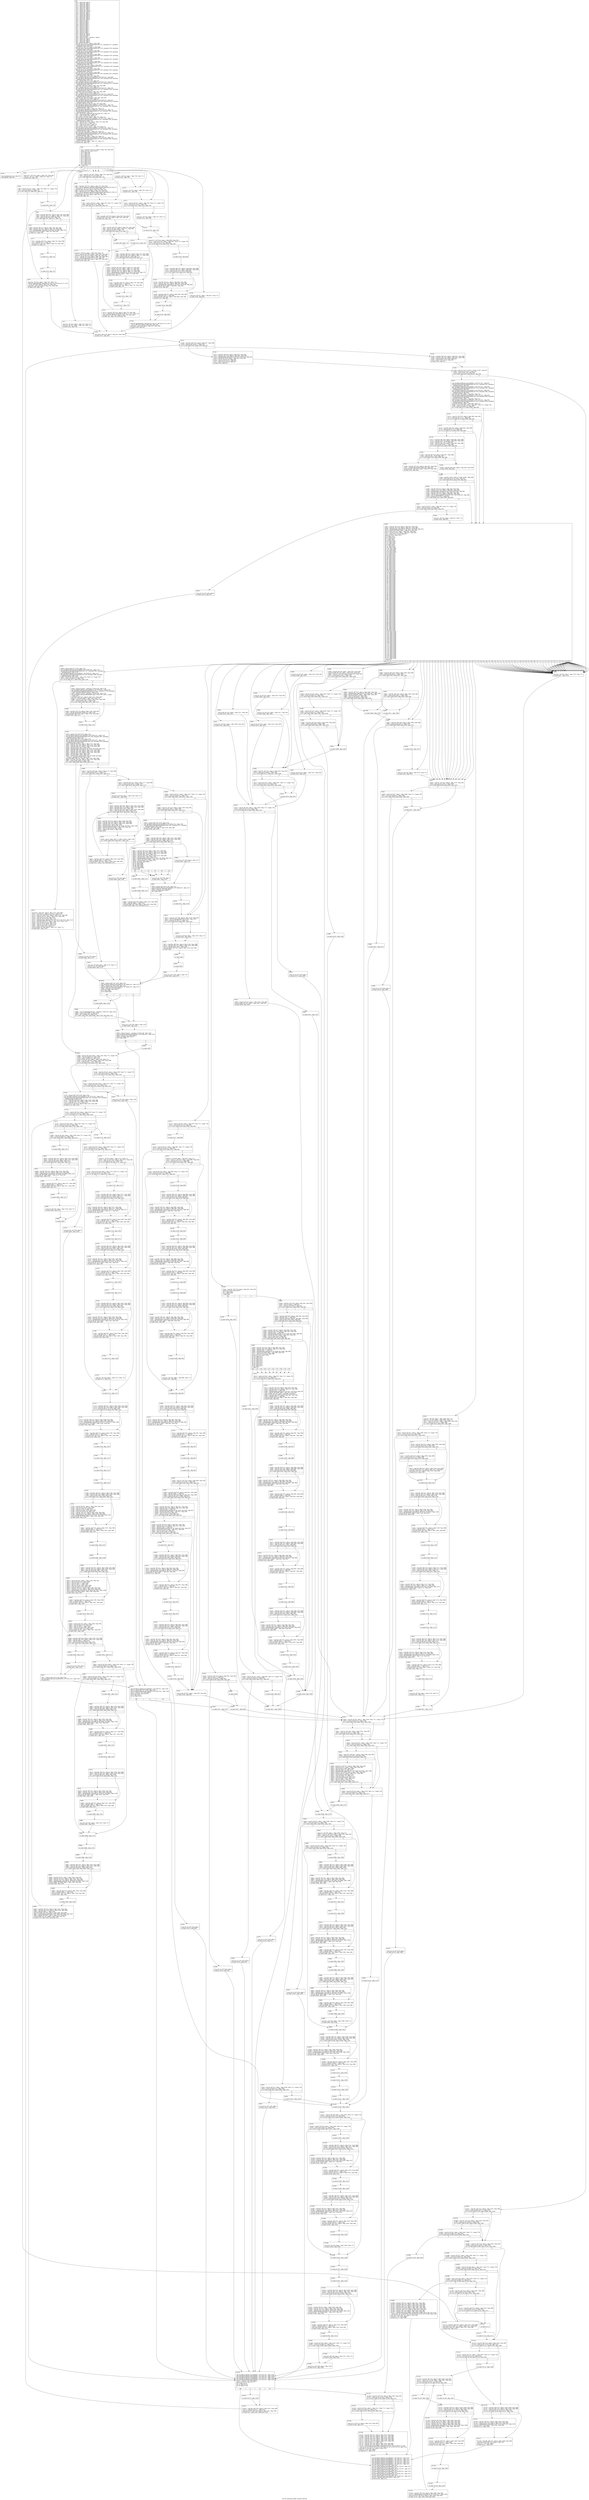 digraph "CFG for 'quotearg_buffer_restyled' function" {
	label="CFG for 'quotearg_buffer_restyled' function";

	Node0x1431aa0 [shape=record,label="{%9:\l  %10 = alloca i64, align 8\l  %11 = alloca i8*, align 8\l  %12 = alloca i64, align 8\l  %13 = alloca i8*, align 8\l  %14 = alloca i64, align 8\l  %15 = alloca i32, align 4\l  %16 = alloca i32, align 4\l  %17 = alloca i32*, align 8\l  %18 = alloca i8*, align 8\l  %19 = alloca i8*, align 8\l  %20 = alloca i64, align 8\l  %21 = alloca i64, align 8\l  %22 = alloca i64, align 8\l  %23 = alloca i8*, align 8\l  %24 = alloca i64, align 8\l  %25 = alloca i8, align 1\l  %26 = alloca i8, align 1\l  %27 = alloca i8, align 1\l  %28 = alloca i8, align 1\l  %29 = alloca i8, align 1\l  %30 = alloca i8, align 1\l  %31 = alloca i8, align 1\l  %32 = alloca i8, align 1\l  %33 = alloca i8, align 1\l  %34 = alloca i8, align 1\l  %35 = alloca i8, align 1\l  %36 = alloca i32, align 4\l  %37 = alloca i64, align 8\l  %38 = alloca i8, align 1\l  %39 = alloca %struct.__mbstate_t, align 4\l  %40 = alloca i32, align 4\l  %41 = alloca i64, align 8\l  %42 = alloca i64, align 8\l  %43 = alloca i64, align 8\l  store i8* %0, i8** %11, align 8, !tbaa !681\l  call void @llvm.dbg.declare(metadata i8** %11, metadata !617, metadata\l... !DIExpression()), !dbg !685\l  store i64 %1, i64* %12, align 8, !tbaa !686\l  call void @llvm.dbg.declare(metadata i64* %12, metadata !618, metadata\l... !DIExpression()), !dbg !688\l  store i8* %2, i8** %13, align 8, !tbaa !681\l  call void @llvm.dbg.declare(metadata i8** %13, metadata !619, metadata\l... !DIExpression()), !dbg !689\l  store i64 %3, i64* %14, align 8, !tbaa !686\l  call void @llvm.dbg.declare(metadata i64* %14, metadata !620, metadata\l... !DIExpression()), !dbg !690\l  store i32 %4, i32* %15, align 4, !tbaa !691\l  call void @llvm.dbg.declare(metadata i32* %15, metadata !621, metadata\l... !DIExpression()), !dbg !692\l  store i32 %5, i32* %16, align 4, !tbaa !693\l  call void @llvm.dbg.declare(metadata i32* %16, metadata !622, metadata\l... !DIExpression()), !dbg !695\l  store i32* %6, i32** %17, align 8, !tbaa !681\l  call void @llvm.dbg.declare(metadata i32** %17, metadata !623, metadata\l... !DIExpression()), !dbg !696\l  store i8* %7, i8** %18, align 8, !tbaa !681\l  call void @llvm.dbg.declare(metadata i8** %18, metadata !624, metadata\l... !DIExpression()), !dbg !697\l  store i8* %8, i8** %19, align 8, !tbaa !681\l  call void @llvm.dbg.declare(metadata i8** %19, metadata !625, metadata\l... !DIExpression()), !dbg !698\l  %44 = bitcast i64* %20 to i8*, !dbg !699\l  call void @llvm.lifetime.start.p0i8(i64 8, i8* %44) #11, !dbg !699\l  call void @llvm.dbg.declare(metadata i64* %20, metadata !626, metadata\l... !DIExpression()), !dbg !700\l  %45 = bitcast i64* %21 to i8*, !dbg !701\l  call void @llvm.lifetime.start.p0i8(i64 8, i8* %45) #11, !dbg !701\l  call void @llvm.dbg.declare(metadata i64* %21, metadata !627, metadata\l... !DIExpression()), !dbg !702\l  store i64 0, i64* %21, align 8, !dbg !702, !tbaa !686\l  %46 = bitcast i64* %22 to i8*, !dbg !703\l  call void @llvm.lifetime.start.p0i8(i64 8, i8* %46) #11, !dbg !703\l  call void @llvm.dbg.declare(metadata i64* %22, metadata !628, metadata\l... !DIExpression()), !dbg !704\l  store i64 0, i64* %22, align 8, !dbg !704, !tbaa !686\l  %47 = bitcast i8** %23 to i8*, !dbg !705\l  call void @llvm.lifetime.start.p0i8(i64 8, i8* %47) #11, !dbg !705\l  call void @llvm.dbg.declare(metadata i8** %23, metadata !629, metadata\l... !DIExpression()), !dbg !706\l  store i8* null, i8** %23, align 8, !dbg !706, !tbaa !681\l  %48 = bitcast i64* %24 to i8*, !dbg !707\l  call void @llvm.lifetime.start.p0i8(i64 8, i8* %48) #11, !dbg !707\l  call void @llvm.dbg.declare(metadata i64* %24, metadata !630, metadata\l... !DIExpression()), !dbg !708\l  store i64 0, i64* %24, align 8, !dbg !708, !tbaa !686\l  call void @llvm.lifetime.start.p0i8(i64 1, i8* %25) #11, !dbg !709\l  call void @llvm.dbg.declare(metadata i8* %25, metadata !631, metadata\l... !DIExpression()), !dbg !710\l  store i8 0, i8* %25, align 1, !dbg !710, !tbaa !711\l  call void @llvm.lifetime.start.p0i8(i64 1, i8* %26) #11, !dbg !713\l  call void @llvm.dbg.declare(metadata i8* %26, metadata !632, metadata\l... !DIExpression()), !dbg !714\l  %49 = call i64 @__ctype_get_mb_cur_max() #11, !dbg !715\l  %50 = icmp eq i64 %49, 1, !dbg !716\l  %51 = zext i1 %50 to i8, !dbg !714\l  store i8 %51, i8* %26, align 1, !dbg !714, !tbaa !711\l  call void @llvm.lifetime.start.p0i8(i64 1, i8* %27) #11, !dbg !717\l  call void @llvm.dbg.declare(metadata i8* %27, metadata !633, metadata\l... !DIExpression()), !dbg !718\l  %52 = load i32, i32* %16, align 4, !dbg !719, !tbaa !693\l  %53 = and i32 %52, 2, !dbg !720\l  %54 = icmp ne i32 %53, 0, !dbg !721\l  %55 = zext i1 %54 to i8, !dbg !718\l  store i8 %55, i8* %27, align 1, !dbg !718, !tbaa !711\l  call void @llvm.lifetime.start.p0i8(i64 1, i8* %28) #11, !dbg !722\l  call void @llvm.dbg.declare(metadata i8* %28, metadata !634, metadata\l... !DIExpression()), !dbg !723\l  store i8 0, i8* %28, align 1, !dbg !723, !tbaa !711\l  call void @llvm.lifetime.start.p0i8(i64 1, i8* %29) #11, !dbg !724\l  call void @llvm.dbg.declare(metadata i8* %29, metadata !635, metadata\l... !DIExpression()), !dbg !725\l  store i8 0, i8* %29, align 1, !dbg !725, !tbaa !711\l  call void @llvm.lifetime.start.p0i8(i64 1, i8* %30) #11, !dbg !726\l  call void @llvm.dbg.declare(metadata i8* %30, metadata !636, metadata\l... !DIExpression()), !dbg !727\l  store i8 1, i8* %30, align 1, !dbg !727, !tbaa !711\l  br label %56, !dbg !726\l}"];
	Node0x1431aa0 -> Node0x14329b0;
	Node0x14329b0 [shape=record,label="{%56:\l\l  %57 = load i32, i32* %15, align 4, !dbg !728, !tbaa !691\l  switch i32 %57, label %145 [\l    i32 6, label %58\l    i32 5, label %59\l    i32 7, label %77\l    i32 8, label %78\l    i32 9, label %78\l    i32 10, label %78\l    i32 3, label %119\l    i32 1, label %120\l    i32 4, label %121\l    i32 2, label %126\l    i32 0, label %144\l  ], !dbg !729\l|{<s0>def|<s1>6|<s2>5|<s3>7|<s4>8|<s5>9|<s6>10|<s7>3|<s8>1|<s9>4|<s10>2|<s11>0}}"];
	Node0x14329b0:s0 -> Node0x14335e0;
	Node0x14329b0:s1 -> Node0x1432a00;
	Node0x14329b0:s2 -> Node0x1432a50;
	Node0x14329b0:s3 -> Node0x1432cd0;
	Node0x14329b0:s4 -> Node0x1432d20;
	Node0x14329b0:s5 -> Node0x1432d20;
	Node0x14329b0:s6 -> Node0x1432d20;
	Node0x14329b0:s7 -> Node0x1433180;
	Node0x14329b0:s8 -> Node0x14331d0;
	Node0x14329b0:s9 -> Node0x1433220;
	Node0x14329b0:s10 -> Node0x1433310;
	Node0x14329b0:s11 -> Node0x1433590;
	Node0x1432a00 [shape=record,label="{%58:\l\l  store i32 5, i32* %15, align 4, !dbg !730, !tbaa !691\l  store i8 1, i8* %27, align 1, !dbg !732, !tbaa !711\l  br label %59, !dbg !733\l}"];
	Node0x1432a00 -> Node0x1432a50;
	Node0x1432a50 [shape=record,label="{%59:\l\l  %60 = load i8, i8* %27, align 1, !dbg !734, !tbaa !711, !range !736\l  %61 = trunc i8 %60 to i1, !dbg !734\l  br i1 %61, label %76, label %62, !dbg !737\l|{<s0>T|<s1>F}}"];
	Node0x1432a50:s0 -> Node0x1432c80;
	Node0x1432a50:s1 -> Node0x1432aa0;
	Node0x1432aa0 [shape=record,label="{%62:\l\l  br label %63, !dbg !738\l}"];
	Node0x1432aa0 -> Node0x1432af0;
	Node0x1432af0 [shape=record,label="{%63:\l\l  %64 = load i64, i64* %21, align 8, !dbg !739, !tbaa !686\l  %65 = load i64, i64* %12, align 8, !dbg !739, !tbaa !686\l  %66 = icmp ult i64 %64, %65, !dbg !739\l  br i1 %66, label %67, label %71, !dbg !742\l|{<s0>T|<s1>F}}"];
	Node0x1432af0:s0 -> Node0x1432b40;
	Node0x1432af0:s1 -> Node0x1432b90;
	Node0x1432b40 [shape=record,label="{%67:\l\l  %68 = load i8*, i8** %11, align 8, !dbg !739, !tbaa !681\l  %69 = load i64, i64* %21, align 8, !dbg !739, !tbaa !686\l  %70 = getelementptr inbounds i8, i8* %68, i64 %69, !dbg !739\l  store i8 34, i8* %70, align 1, !dbg !739, !tbaa !691\l  br label %71, !dbg !739\l}"];
	Node0x1432b40 -> Node0x1432b90;
	Node0x1432b90 [shape=record,label="{%71:\l\l  %72 = load i64, i64* %21, align 8, !dbg !742, !tbaa !686\l  %73 = add i64 %72, 1, !dbg !742\l  store i64 %73, i64* %21, align 8, !dbg !742, !tbaa !686\l  br label %74, !dbg !742\l}"];
	Node0x1432b90 -> Node0x1432be0;
	Node0x1432be0 [shape=record,label="{%74:\l\l  br label %75, !dbg !742\l}"];
	Node0x1432be0 -> Node0x1432c30;
	Node0x1432c30 [shape=record,label="{%75:\l\l  br label %76, !dbg !742\l}"];
	Node0x1432c30 -> Node0x1432c80;
	Node0x1432c80 [shape=record,label="{%76:\l\l  store i8 1, i8* %25, align 1, !dbg !743, !tbaa !711\l  store i8* getelementptr inbounds ([2 x i8], [2 x i8]* @.str.10.71, i32 0,\l... i32 0), i8** %23, align 8, !dbg !744, !tbaa !681\l  store i64 1, i64* %24, align 8, !dbg !745, !tbaa !686\l  br label %146, !dbg !746\l}"];
	Node0x1432c80 -> Node0x1433630;
	Node0x1432cd0 [shape=record,label="{%77:\l\l  store i8 1, i8* %25, align 1, !dbg !747, !tbaa !711\l  store i8 0, i8* %27, align 1, !dbg !748, !tbaa !711\l  br label %146, !dbg !749\l}"];
	Node0x1432cd0 -> Node0x1433630;
	Node0x1432d20 [shape=record,label="{%78:\l\l  %79 = load i32, i32* %15, align 4, !dbg !750, !tbaa !691\l  %80 = icmp ne i32 %79, 10, !dbg !753\l  br i1 %80, label %81, label %86, !dbg !754\l|{<s0>T|<s1>F}}"];
	Node0x1432d20:s0 -> Node0x1432d70;
	Node0x1432d20:s1 -> Node0x1432dc0;
	Node0x1432d70 [shape=record,label="{%81:\l\l  %82 = load i32, i32* %15, align 4, !dbg !755, !tbaa !691\l  %83 = call i8* @gettext_quote(i8* getelementptr inbounds ([2 x i8], [2 x\l... i8]* @.str.11.72, i32 0, i32 0), i32 %82), !dbg !757\l  store i8* %83, i8** %18, align 8, !dbg !758, !tbaa !681\l  %84 = load i32, i32* %15, align 4, !dbg !759, !tbaa !691\l  %85 = call i8* @gettext_quote(i8* getelementptr inbounds ([2 x i8], [2 x\l... i8]* @.str.12.73, i32 0, i32 0), i32 %84), !dbg !760\l  store i8* %85, i8** %19, align 8, !dbg !761, !tbaa !681\l  br label %86, !dbg !762\l}"];
	Node0x1432d70 -> Node0x1432dc0;
	Node0x1432dc0 [shape=record,label="{%86:\l\l  %87 = load i8, i8* %27, align 1, !dbg !763, !tbaa !711, !range !736\l  %88 = trunc i8 %87 to i1, !dbg !763\l  br i1 %88, label %115, label %89, !dbg !765\l|{<s0>T|<s1>F}}"];
	Node0x1432dc0:s0 -> Node0x1433130;
	Node0x1432dc0:s1 -> Node0x1432e10;
	Node0x1432e10 [shape=record,label="{%89:\l\l  %90 = load i8*, i8** %18, align 8, !dbg !766, !tbaa !681\l  store i8* %90, i8** %23, align 8, !dbg !768, !tbaa !681\l  br label %91, !dbg !769\l}"];
	Node0x1432e10 -> Node0x1432e60;
	Node0x1432e60 [shape=record,label="{%91:\l\l  %92 = load i8*, i8** %23, align 8, !dbg !770, !tbaa !681\l  %93 = load i8, i8* %92, align 1, !dbg !772, !tbaa !691\l  %94 = icmp ne i8 %93, 0, !dbg !773\l  br i1 %94, label %95, label %114, !dbg !773\l|{<s0>T|<s1>F}}"];
	Node0x1432e60:s0 -> Node0x1432eb0;
	Node0x1432e60:s1 -> Node0x14330e0;
	Node0x1432eb0 [shape=record,label="{%95:\l\l  br label %96, !dbg !774\l}"];
	Node0x1432eb0 -> Node0x1432f00;
	Node0x1432f00 [shape=record,label="{%96:\l\l  %97 = load i64, i64* %21, align 8, !dbg !775, !tbaa !686\l  %98 = load i64, i64* %12, align 8, !dbg !775, !tbaa !686\l  %99 = icmp ult i64 %97, %98, !dbg !775\l  br i1 %99, label %100, label %106, !dbg !778\l|{<s0>T|<s1>F}}"];
	Node0x1432f00:s0 -> Node0x1432f50;
	Node0x1432f00:s1 -> Node0x1432fa0;
	Node0x1432f50 [shape=record,label="{%100:\l\l  %101 = load i8*, i8** %23, align 8, !dbg !775, !tbaa !681\l  %102 = load i8, i8* %101, align 1, !dbg !775, !tbaa !691\l  %103 = load i8*, i8** %11, align 8, !dbg !775, !tbaa !681\l  %104 = load i64, i64* %21, align 8, !dbg !775, !tbaa !686\l  %105 = getelementptr inbounds i8, i8* %103, i64 %104, !dbg !775\l  store i8 %102, i8* %105, align 1, !dbg !775, !tbaa !691\l  br label %106, !dbg !775\l}"];
	Node0x1432f50 -> Node0x1432fa0;
	Node0x1432fa0 [shape=record,label="{%106:\l\l  %107 = load i64, i64* %21, align 8, !dbg !778, !tbaa !686\l  %108 = add i64 %107, 1, !dbg !778\l  store i64 %108, i64* %21, align 8, !dbg !778, !tbaa !686\l  br label %109, !dbg !778\l}"];
	Node0x1432fa0 -> Node0x1432ff0;
	Node0x1432ff0 [shape=record,label="{%109:\l\l  br label %110, !dbg !778\l}"];
	Node0x1432ff0 -> Node0x1433040;
	Node0x1433040 [shape=record,label="{%110:\l\l  br label %111, !dbg !778\l}"];
	Node0x1433040 -> Node0x1433090;
	Node0x1433090 [shape=record,label="{%111:\l\l  %112 = load i8*, i8** %23, align 8, !dbg !779, !tbaa !681\l  %113 = getelementptr inbounds i8, i8* %112, i32 1, !dbg !779\l  store i8* %113, i8** %23, align 8, !dbg !779, !tbaa !681\l  br label %91, !dbg !780, !llvm.loop !781\l}"];
	Node0x1433090 -> Node0x1432e60;
	Node0x14330e0 [shape=record,label="{%114:\l\l  br label %115, !dbg !782\l}"];
	Node0x14330e0 -> Node0x1433130;
	Node0x1433130 [shape=record,label="{%115:\l\l  store i8 1, i8* %25, align 1, !dbg !783, !tbaa !711\l  %116 = load i8*, i8** %19, align 8, !dbg !784, !tbaa !681\l  store i8* %116, i8** %23, align 8, !dbg !785, !tbaa !681\l  %117 = load i8*, i8** %23, align 8, !dbg !786, !tbaa !681\l  %118 = call i64 @strlen(i8* %117) #13, !dbg !787\l  store i64 %118, i64* %24, align 8, !dbg !788, !tbaa !686\l  br label %146, !dbg !789\l}"];
	Node0x1433130 -> Node0x1433630;
	Node0x1433180 [shape=record,label="{%119:\l\l  store i8 1, i8* %25, align 1, !dbg !790, !tbaa !711\l  br label %120, !dbg !791\l}"];
	Node0x1433180 -> Node0x14331d0;
	Node0x14331d0 [shape=record,label="{%120:\l\l  store i8 1, i8* %27, align 1, !dbg !792, !tbaa !711\l  br label %121, !dbg !793\l}"];
	Node0x14331d0 -> Node0x1433220;
	Node0x1433220 [shape=record,label="{%121:\l\l  %122 = load i8, i8* %27, align 1, !dbg !794, !tbaa !711, !range !736\l  %123 = trunc i8 %122 to i1, !dbg !794\l  br i1 %123, label %125, label %124, !dbg !796\l|{<s0>T|<s1>F}}"];
	Node0x1433220:s0 -> Node0x14332c0;
	Node0x1433220:s1 -> Node0x1433270;
	Node0x1433270 [shape=record,label="{%124:\l\l  store i8 1, i8* %25, align 1, !dbg !797, !tbaa !711\l  br label %125, !dbg !798\l}"];
	Node0x1433270 -> Node0x14332c0;
	Node0x14332c0 [shape=record,label="{%125:\l\l  br label %126, !dbg !799\l}"];
	Node0x14332c0 -> Node0x1433310;
	Node0x1433310 [shape=record,label="{%126:\l\l  store i32 2, i32* %15, align 4, !dbg !800, !tbaa !691\l  %127 = load i8, i8* %27, align 1, !dbg !801, !tbaa !711, !range !736\l  %128 = trunc i8 %127 to i1, !dbg !801\l  br i1 %128, label %143, label %129, !dbg !803\l|{<s0>T|<s1>F}}"];
	Node0x1433310:s0 -> Node0x1433540;
	Node0x1433310:s1 -> Node0x1433360;
	Node0x1433360 [shape=record,label="{%129:\l\l  br label %130, !dbg !804\l}"];
	Node0x1433360 -> Node0x14333b0;
	Node0x14333b0 [shape=record,label="{%130:\l\l  %131 = load i64, i64* %21, align 8, !dbg !805, !tbaa !686\l  %132 = load i64, i64* %12, align 8, !dbg !805, !tbaa !686\l  %133 = icmp ult i64 %131, %132, !dbg !805\l  br i1 %133, label %134, label %138, !dbg !808\l|{<s0>T|<s1>F}}"];
	Node0x14333b0:s0 -> Node0x1433400;
	Node0x14333b0:s1 -> Node0x1433450;
	Node0x1433400 [shape=record,label="{%134:\l\l  %135 = load i8*, i8** %11, align 8, !dbg !805, !tbaa !681\l  %136 = load i64, i64* %21, align 8, !dbg !805, !tbaa !686\l  %137 = getelementptr inbounds i8, i8* %135, i64 %136, !dbg !805\l  store i8 39, i8* %137, align 1, !dbg !805, !tbaa !691\l  br label %138, !dbg !805\l}"];
	Node0x1433400 -> Node0x1433450;
	Node0x1433450 [shape=record,label="{%138:\l\l  %139 = load i64, i64* %21, align 8, !dbg !808, !tbaa !686\l  %140 = add i64 %139, 1, !dbg !808\l  store i64 %140, i64* %21, align 8, !dbg !808, !tbaa !686\l  br label %141, !dbg !808\l}"];
	Node0x1433450 -> Node0x14334a0;
	Node0x14334a0 [shape=record,label="{%141:\l\l  br label %142, !dbg !808\l}"];
	Node0x14334a0 -> Node0x14334f0;
	Node0x14334f0 [shape=record,label="{%142:\l\l  br label %143, !dbg !808\l}"];
	Node0x14334f0 -> Node0x1433540;
	Node0x1433540 [shape=record,label="{%143:\l\l  store i8* getelementptr inbounds ([2 x i8], [2 x i8]* @.str.12.73, i32 0,\l... i32 0), i8** %23, align 8, !dbg !809, !tbaa !681\l  store i64 1, i64* %24, align 8, !dbg !810, !tbaa !686\l  br label %146, !dbg !811\l}"];
	Node0x1433540 -> Node0x1433630;
	Node0x1433590 [shape=record,label="{%144:\l\l  store i8 0, i8* %27, align 1, !dbg !812, !tbaa !711\l  br label %146, !dbg !813\l}"];
	Node0x1433590 -> Node0x1433630;
	Node0x14335e0 [shape=record,label="{%145:\l\l  call void @abort() #14, !dbg !814\l  unreachable, !dbg !814\l}"];
	Node0x1433630 [shape=record,label="{%146:\l\l  store i64 0, i64* %20, align 8, !dbg !815, !tbaa !686\l  br label %147, !dbg !816\l}"];
	Node0x1433630 -> Node0x1433680;
	Node0x1433680 [shape=record,label="{%147:\l\l  %148 = load i64, i64* %14, align 8, !dbg !817, !tbaa !686\l  %149 = icmp eq i64 %148, -1, !dbg !818\l  br i1 %149, label %150, label %158, !dbg !817\l|{<s0>T|<s1>F}}"];
	Node0x1433680:s0 -> Node0x14336d0;
	Node0x1433680:s1 -> Node0x1433720;
	Node0x14336d0 [shape=record,label="{%150:\l\l  %151 = load i8*, i8** %13, align 8, !dbg !819, !tbaa !681\l  %152 = load i64, i64* %20, align 8, !dbg !820, !tbaa !686\l  %153 = getelementptr inbounds i8, i8* %151, i64 %152, !dbg !819\l  %154 = load i8, i8* %153, align 1, !dbg !819, !tbaa !691\l  %155 = sext i8 %154 to i32, !dbg !819\l  %156 = icmp eq i32 %155, 0, !dbg !821\l  %157 = zext i1 %156 to i32, !dbg !821\l  br label %163, !dbg !817\l}"];
	Node0x14336d0 -> Node0x1433770;
	Node0x1433720 [shape=record,label="{%158:\l\l  %159 = load i64, i64* %20, align 8, !dbg !822, !tbaa !686\l  %160 = load i64, i64* %14, align 8, !dbg !823, !tbaa !686\l  %161 = icmp eq i64 %159, %160, !dbg !824\l  %162 = zext i1 %161 to i32, !dbg !824\l  br label %163, !dbg !817\l}"];
	Node0x1433720 -> Node0x1433770;
	Node0x1433770 [shape=record,label="{%163:\l\l  %164 = phi i32 [ %157, %150 ], [ %162, %158 ], !dbg !817\l  %165 = icmp ne i32 %164, 0, !dbg !825\l  %166 = xor i1 %165, true, !dbg !825\l  br i1 %166, label %167, label %1076, !dbg !826\l|{<s0>T|<s1>F}}"];
	Node0x1433770:s0 -> Node0x14337c0;
	Node0x1433770:s1 -> Node0x143a340;
	Node0x14337c0 [shape=record,label="{%167:\l\l  call void @llvm.lifetime.start.p0i8(i64 1, i8* %31) #11, !dbg !827\l  call void @llvm.dbg.declare(metadata i8* %31, metadata !637, metadata\l... !DIExpression()), !dbg !828\l  call void @llvm.lifetime.start.p0i8(i64 1, i8* %32) #11, !dbg !829\l  call void @llvm.dbg.declare(metadata i8* %32, metadata !641, metadata\l... !DIExpression()), !dbg !830\l  call void @llvm.lifetime.start.p0i8(i64 1, i8* %33) #11, !dbg !831\l  call void @llvm.dbg.declare(metadata i8* %33, metadata !642, metadata\l... !DIExpression()), !dbg !832\l  store i8 0, i8* %33, align 1, !dbg !832, !tbaa !711\l  call void @llvm.lifetime.start.p0i8(i64 1, i8* %34) #11, !dbg !833\l  call void @llvm.dbg.declare(metadata i8* %34, metadata !643, metadata\l... !DIExpression()), !dbg !834\l  store i8 0, i8* %34, align 1, !dbg !834, !tbaa !711\l  call void @llvm.lifetime.start.p0i8(i64 1, i8* %35) #11, !dbg !835\l  call void @llvm.dbg.declare(metadata i8* %35, metadata !644, metadata\l... !DIExpression()), !dbg !836\l  store i8 0, i8* %35, align 1, !dbg !836, !tbaa !711\l  %168 = load i8, i8* %25, align 1, !dbg !837, !tbaa !711, !range !736\l  %169 = trunc i8 %168 to i1, !dbg !837\l  br i1 %169, label %170, label %206, !dbg !839\l|{<s0>T|<s1>F}}"];
	Node0x14337c0:s0 -> Node0x1433810;
	Node0x14337c0:s1 -> Node0x1433b80;
	Node0x1433810 [shape=record,label="{%170:\l\l  %171 = load i32, i32* %15, align 4, !dbg !840, !tbaa !691\l  %172 = icmp ne i32 %171, 2, !dbg !841\l  br i1 %172, label %173, label %206, !dbg !842\l|{<s0>T|<s1>F}}"];
	Node0x1433810:s0 -> Node0x1433860;
	Node0x1433810:s1 -> Node0x1433b80;
	Node0x1433860 [shape=record,label="{%173:\l\l  %174 = load i64, i64* %24, align 8, !dbg !843, !tbaa !686\l  %175 = icmp ne i64 %174, 0, !dbg !843\l  br i1 %175, label %176, label %206, !dbg !844\l|{<s0>T|<s1>F}}"];
	Node0x1433860:s0 -> Node0x14338b0;
	Node0x1433860:s1 -> Node0x1433b80;
	Node0x14338b0 [shape=record,label="{%176:\l\l  %177 = load i64, i64* %20, align 8, !dbg !845, !tbaa !686\l  %178 = load i64, i64* %24, align 8, !dbg !846, !tbaa !686\l  %179 = add i64 %177, %178, !dbg !847\l  %180 = load i64, i64* %14, align 8, !dbg !848, !tbaa !686\l  %181 = icmp eq i64 %180, -1, !dbg !849\l  br i1 %181, label %182, label %188, !dbg !850\l|{<s0>T|<s1>F}}"];
	Node0x14338b0:s0 -> Node0x1433900;
	Node0x14338b0:s1 -> Node0x14339a0;
	Node0x1433900 [shape=record,label="{%182:\l\l  %183 = load i64, i64* %24, align 8, !dbg !851, !tbaa !686\l  %184 = icmp ult i64 1, %183, !dbg !852\l  br i1 %184, label %185, label %188, !dbg !848\l|{<s0>T|<s1>F}}"];
	Node0x1433900:s0 -> Node0x1433950;
	Node0x1433900:s1 -> Node0x14339a0;
	Node0x1433950 [shape=record,label="{%185:\l\l  %186 = load i8*, i8** %13, align 8, !dbg !853, !tbaa !681\l  %187 = call i64 @strlen(i8* %186) #13, !dbg !854\l  store i64 %187, i64* %14, align 8, !dbg !855, !tbaa !686\l  br label %190, !dbg !848\l}"];
	Node0x1433950 -> Node0x14339f0;
	Node0x14339a0 [shape=record,label="{%188:\l\l  %189 = load i64, i64* %14, align 8, !dbg !856, !tbaa !686\l  br label %190, !dbg !848\l}"];
	Node0x14339a0 -> Node0x14339f0;
	Node0x14339f0 [shape=record,label="{%190:\l\l  %191 = phi i64 [ %187, %185 ], [ %189, %188 ], !dbg !848\l  %192 = icmp ule i64 %179, %191, !dbg !857\l  br i1 %192, label %193, label %206, !dbg !858\l|{<s0>T|<s1>F}}"];
	Node0x14339f0:s0 -> Node0x1433a40;
	Node0x14339f0:s1 -> Node0x1433b80;
	Node0x1433a40 [shape=record,label="{%193:\l\l  %194 = load i8*, i8** %13, align 8, !dbg !859, !tbaa !681\l  %195 = load i64, i64* %20, align 8, !dbg !860, !tbaa !686\l  %196 = getelementptr inbounds i8, i8* %194, i64 %195, !dbg !861\l  %197 = load i8*, i8** %23, align 8, !dbg !862, !tbaa !681\l  %198 = load i64, i64* %24, align 8, !dbg !863, !tbaa !686\l  %199 = call i32 @memcmp(i8* %196, i8* %197, i64 %198) #13, !dbg !864\l  %200 = icmp eq i32 %199, 0, !dbg !865\l  br i1 %200, label %201, label %206, !dbg !866\l|{<s0>T|<s1>F}}"];
	Node0x1433a40:s0 -> Node0x1433a90;
	Node0x1433a40:s1 -> Node0x1433b80;
	Node0x1433a90 [shape=record,label="{%201:\l\l  %202 = load i8, i8* %27, align 1, !dbg !867, !tbaa !711, !range !736\l  %203 = trunc i8 %202 to i1, !dbg !867\l  br i1 %203, label %204, label %205, !dbg !870\l|{<s0>T|<s1>F}}"];
	Node0x1433a90:s0 -> Node0x1433ae0;
	Node0x1433a90:s1 -> Node0x1433b30;
	Node0x1433ae0 [shape=record,label="{%204:\l\l  store i32 16, i32* %36, align 4\l  br label %1070, !dbg !871\l}"];
	Node0x1433ae0 -> Node0x143a250;
	Node0x1433b30 [shape=record,label="{%205:\l\l  store i8 1, i8* %33, align 1, !dbg !872, !tbaa !711\l  br label %206, !dbg !873\l}"];
	Node0x1433b30 -> Node0x1433b80;
	Node0x1433b80 [shape=record,label="{%206:\l\l  %207 = load i8*, i8** %13, align 8, !dbg !874, !tbaa !681\l  %208 = load i64, i64* %20, align 8, !dbg !875, !tbaa !686\l  %209 = getelementptr inbounds i8, i8* %207, i64 %208, !dbg !874\l  %210 = load i8, i8* %209, align 1, !dbg !874, !tbaa !691\l  store i8 %210, i8* %31, align 1, !dbg !876, !tbaa !691\l  %211 = load i8, i8* %31, align 1, !dbg !877, !tbaa !691\l  %212 = zext i8 %211 to i32, !dbg !877\l  switch i32 %212, label %567 [\l    i32 0, label %213\l    i32 63, label %341\l    i32 7, label %441\l    i32 8, label %442\l    i32 12, label %443\l    i32 10, label %444\l    i32 13, label %445\l    i32 9, label %446\l    i32 11, label %447\l    i32 92, label %448\l    i32 123, label %482\l    i32 125, label %482\l    i32 35, label %496\l    i32 126, label %496\l    i32 32, label %501\l    i32 33, label %502\l    i32 34, label %502\l    i32 36, label %502\l    i32 38, label %502\l    i32 40, label %502\l    i32 41, label %502\l    i32 42, label %502\l    i32 59, label %502\l    i32 60, label %502\l    i32 61, label %502\l    i32 62, label %502\l    i32 91, label %502\l    i32 94, label %502\l    i32 96, label %502\l    i32 124, label %502\l    i32 39, label %510\l    i32 37, label %566\l    i32 43, label %566\l    i32 44, label %566\l    i32 45, label %566\l    i32 46, label %566\l    i32 47, label %566\l    i32 48, label %566\l    i32 49, label %566\l    i32 50, label %566\l    i32 51, label %566\l    i32 52, label %566\l    i32 53, label %566\l    i32 54, label %566\l    i32 55, label %566\l    i32 56, label %566\l    i32 57, label %566\l    i32 58, label %566\l    i32 65, label %566\l    i32 66, label %566\l    i32 67, label %566\l    i32 68, label %566\l    i32 69, label %566\l    i32 70, label %566\l    i32 71, label %566\l    i32 72, label %566\l    i32 73, label %566\l    i32 74, label %566\l    i32 75, label %566\l    i32 76, label %566\l    i32 77, label %566\l    i32 78, label %566\l    i32 79, label %566\l    i32 80, label %566\l    i32 81, label %566\l    i32 82, label %566\l    i32 83, label %566\l    i32 84, label %566\l    i32 85, label %566\l    i32 86, label %566\l    i32 87, label %566\l    i32 88, label %566\l    i32 89, label %566\l    i32 90, label %566\l    i32 93, label %566\l    i32 95, label %566\l    i32 97, label %566\l    i32 98, label %566\l    i32 99, label %566\l    i32 100, label %566\l    i32 101, label %566\l    i32 102, label %566\l    i32 103, label %566\l    i32 104, label %566\l    i32 105, label %566\l    i32 106, label %566\l    i32 107, label %566\l    i32 108, label %566\l    i32 109, label %566\l    i32 110, label %566\l    i32 111, label %566\l    i32 112, label %566\l    i32 113, label %566\l    i32 114, label %566\l    i32 115, label %566\l    i32 116, label %566\l    i32 117, label %566\l    i32 118, label %566\l    i32 119, label %566\l    i32 120, label %566\l    i32 121, label %566\l    i32 122, label %566\l  ], !dbg !878\l|{<s0>def|<s1>0|<s2>63|<s3>7|<s4>8|<s5>12|<s6>10|<s7>13|<s8>9|<s9>11|<s10>92|<s11>123|<s12>125|<s13>35|<s14>126|<s15>32|<s16>33|<s17>34|<s18>36|<s19>38|<s20>40|<s21>41|<s22>42|<s23>59|<s24>60|<s25>61|<s26>62|<s27>91|<s28>94|<s29>96|<s30>124|<s31>39|<s32>37|<s33>43|<s34>44|<s35>45|<s36>46|<s37>47|<s38>48|<s39>49|<s40>50|<s41>51|<s42>52|<s43>53|<s44>54|<s45>55|<s46>56|<s47>57|<s48>58|<s49>65|<s50>66|<s51>67|<s52>68|<s53>69|<s54>70|<s55>71|<s56>72|<s57>73|<s58>74|<s59>75|<s60>76|<s61>77|<s62>78|<s63>79|<s64>truncated...}}"];
	Node0x1433b80:s0 -> Node0x1436920;
	Node0x1433b80:s1 -> Node0x1433bd0;
	Node0x1433b80:s2 -> Node0x1434b20;
	Node0x1433b80:s3 -> Node0x1435660;
	Node0x1433b80:s4 -> Node0x14356b0;
	Node0x1433b80:s5 -> Node0x1435700;
	Node0x1433b80:s6 -> Node0x1435750;
	Node0x1433b80:s7 -> Node0x14357a0;
	Node0x1433b80:s8 -> Node0x14357f0;
	Node0x1433b80:s9 -> Node0x1435840;
	Node0x1433b80:s10 -> Node0x1435890;
	Node0x1433b80:s11 -> Node0x1435d90;
	Node0x1433b80:s12 -> Node0x1435d90;
	Node0x1433b80:s13 -> Node0x1435f20;
	Node0x1433b80:s14 -> Node0x1435f20;
	Node0x1433b80:s15 -> Node0x1436010;
	Node0x1433b80:s16 -> Node0x1436060;
	Node0x1433b80:s17 -> Node0x1436060;
	Node0x1433b80:s18 -> Node0x1436060;
	Node0x1433b80:s19 -> Node0x1436060;
	Node0x1433b80:s20 -> Node0x1436060;
	Node0x1433b80:s21 -> Node0x1436060;
	Node0x1433b80:s22 -> Node0x1436060;
	Node0x1433b80:s23 -> Node0x1436060;
	Node0x1433b80:s24 -> Node0x1436060;
	Node0x1433b80:s25 -> Node0x1436060;
	Node0x1433b80:s26 -> Node0x1436060;
	Node0x1433b80:s27 -> Node0x1436060;
	Node0x1433b80:s28 -> Node0x1436060;
	Node0x1433b80:s29 -> Node0x1436060;
	Node0x1433b80:s30 -> Node0x1436060;
	Node0x1433b80:s31 -> Node0x14361a0;
	Node0x1433b80:s32 -> Node0x14368d0;
	Node0x1433b80:s33 -> Node0x14368d0;
	Node0x1433b80:s34 -> Node0x14368d0;
	Node0x1433b80:s35 -> Node0x14368d0;
	Node0x1433b80:s36 -> Node0x14368d0;
	Node0x1433b80:s37 -> Node0x14368d0;
	Node0x1433b80:s38 -> Node0x14368d0;
	Node0x1433b80:s39 -> Node0x14368d0;
	Node0x1433b80:s40 -> Node0x14368d0;
	Node0x1433b80:s41 -> Node0x14368d0;
	Node0x1433b80:s42 -> Node0x14368d0;
	Node0x1433b80:s43 -> Node0x14368d0;
	Node0x1433b80:s44 -> Node0x14368d0;
	Node0x1433b80:s45 -> Node0x14368d0;
	Node0x1433b80:s46 -> Node0x14368d0;
	Node0x1433b80:s47 -> Node0x14368d0;
	Node0x1433b80:s48 -> Node0x14368d0;
	Node0x1433b80:s49 -> Node0x14368d0;
	Node0x1433b80:s50 -> Node0x14368d0;
	Node0x1433b80:s51 -> Node0x14368d0;
	Node0x1433b80:s52 -> Node0x14368d0;
	Node0x1433b80:s53 -> Node0x14368d0;
	Node0x1433b80:s54 -> Node0x14368d0;
	Node0x1433b80:s55 -> Node0x14368d0;
	Node0x1433b80:s56 -> Node0x14368d0;
	Node0x1433b80:s57 -> Node0x14368d0;
	Node0x1433b80:s58 -> Node0x14368d0;
	Node0x1433b80:s59 -> Node0x14368d0;
	Node0x1433b80:s60 -> Node0x14368d0;
	Node0x1433b80:s61 -> Node0x14368d0;
	Node0x1433b80:s62 -> Node0x14368d0;
	Node0x1433b80:s63 -> Node0x14368d0;
	Node0x1433b80:s64 -> Node0x14368d0;
	Node0x1433b80:s64 -> Node0x14368d0;
	Node0x1433b80:s64 -> Node0x14368d0;
	Node0x1433b80:s64 -> Node0x14368d0;
	Node0x1433b80:s64 -> Node0x14368d0;
	Node0x1433b80:s64 -> Node0x14368d0;
	Node0x1433b80:s64 -> Node0x14368d0;
	Node0x1433b80:s64 -> Node0x14368d0;
	Node0x1433b80:s64 -> Node0x14368d0;
	Node0x1433b80:s64 -> Node0x14368d0;
	Node0x1433b80:s64 -> Node0x14368d0;
	Node0x1433b80:s64 -> Node0x14368d0;
	Node0x1433b80:s64 -> Node0x14368d0;
	Node0x1433b80:s64 -> Node0x14368d0;
	Node0x1433b80:s64 -> Node0x14368d0;
	Node0x1433b80:s64 -> Node0x14368d0;
	Node0x1433b80:s64 -> Node0x14368d0;
	Node0x1433b80:s64 -> Node0x14368d0;
	Node0x1433b80:s64 -> Node0x14368d0;
	Node0x1433b80:s64 -> Node0x14368d0;
	Node0x1433b80:s64 -> Node0x14368d0;
	Node0x1433b80:s64 -> Node0x14368d0;
	Node0x1433b80:s64 -> Node0x14368d0;
	Node0x1433b80:s64 -> Node0x14368d0;
	Node0x1433b80:s64 -> Node0x14368d0;
	Node0x1433b80:s64 -> Node0x14368d0;
	Node0x1433b80:s64 -> Node0x14368d0;
	Node0x1433b80:s64 -> Node0x14368d0;
	Node0x1433b80:s64 -> Node0x14368d0;
	Node0x1433b80:s64 -> Node0x14368d0;
	Node0x1433b80:s64 -> Node0x14368d0;
	Node0x1433b80:s64 -> Node0x14368d0;
	Node0x1433b80:s64 -> Node0x14368d0;
	Node0x1433b80:s64 -> Node0x14368d0;
	Node0x1433b80:s64 -> Node0x14368d0;
	Node0x1433b80:s64 -> Node0x14368d0;
	Node0x1433b80:s64 -> Node0x14368d0;
	Node0x1433b80:s64 -> Node0x14368d0;
	Node0x1433b80:s64 -> Node0x14368d0;
	Node0x1433bd0 [shape=record,label="{%213:\l\l  %214 = load i8, i8* %25, align 1, !dbg !879, !tbaa !711, !range !736\l  %215 = trunc i8 %214 to i1, !dbg !879\l  br i1 %215, label %216, label %334, !dbg !881\l|{<s0>T|<s1>F}}"];
	Node0x1433bd0:s0 -> Node0x1433c20;
	Node0x1433bd0:s1 -> Node0x14349e0;
	Node0x1433c20 [shape=record,label="{%216:\l\l  br label %217, !dbg !882\l}"];
	Node0x1433c20 -> Node0x1433c70;
	Node0x1433c70 [shape=record,label="{%217:\l\l  %218 = load i8, i8* %27, align 1, !dbg !884, !tbaa !711, !range !736\l  %219 = trunc i8 %218 to i1, !dbg !884\l  br i1 %219, label %220, label %221, !dbg !887\l|{<s0>T|<s1>F}}"];
	Node0x1433c70:s0 -> Node0x1433cc0;
	Node0x1433c70:s1 -> Node0x1433d10;
	Node0x1433cc0 [shape=record,label="{%220:\l\l  store i32 16, i32* %36, align 4\l  br label %1070, !dbg !884\l}"];
	Node0x1433cc0 -> Node0x143a250;
	Node0x1433d10 [shape=record,label="{%221:\l\l  store i8 1, i8* %34, align 1, !dbg !887, !tbaa !711\l  %222 = load i32, i32* %15, align 4, !dbg !888, !tbaa !691\l  %223 = icmp eq i32 %222, 2, !dbg !888\l  br i1 %223, label %224, label %267, !dbg !888\l|{<s0>T|<s1>F}}"];
	Node0x1433d10:s0 -> Node0x1433d60;
	Node0x1433d10:s1 -> Node0x14342b0;
	Node0x1433d60 [shape=record,label="{%224:\l\l  %225 = load i8, i8* %28, align 1, !dbg !888, !tbaa !711, !range !736\l  %226 = trunc i8 %225 to i1, !dbg !888\l  br i1 %226, label %267, label %227, !dbg !887\l|{<s0>T|<s1>F}}"];
	Node0x1433d60:s0 -> Node0x14342b0;
	Node0x1433d60:s1 -> Node0x1433db0;
	Node0x1433db0 [shape=record,label="{%227:\l\l  br label %228, !dbg !890\l}"];
	Node0x1433db0 -> Node0x1433e00;
	Node0x1433e00 [shape=record,label="{%228:\l\l  %229 = load i64, i64* %21, align 8, !dbg !892, !tbaa !686\l  %230 = load i64, i64* %12, align 8, !dbg !892, !tbaa !686\l  %231 = icmp ult i64 %229, %230, !dbg !892\l  br i1 %231, label %232, label %236, !dbg !895\l|{<s0>T|<s1>F}}"];
	Node0x1433e00:s0 -> Node0x1433e50;
	Node0x1433e00:s1 -> Node0x1433ea0;
	Node0x1433e50 [shape=record,label="{%232:\l\l  %233 = load i8*, i8** %11, align 8, !dbg !892, !tbaa !681\l  %234 = load i64, i64* %21, align 8, !dbg !892, !tbaa !686\l  %235 = getelementptr inbounds i8, i8* %233, i64 %234, !dbg !892\l  store i8 39, i8* %235, align 1, !dbg !892, !tbaa !691\l  br label %236, !dbg !892\l}"];
	Node0x1433e50 -> Node0x1433ea0;
	Node0x1433ea0 [shape=record,label="{%236:\l\l  %237 = load i64, i64* %21, align 8, !dbg !895, !tbaa !686\l  %238 = add i64 %237, 1, !dbg !895\l  store i64 %238, i64* %21, align 8, !dbg !895, !tbaa !686\l  br label %239, !dbg !895\l}"];
	Node0x1433ea0 -> Node0x1433ef0;
	Node0x1433ef0 [shape=record,label="{%239:\l\l  br label %240, !dbg !895\l}"];
	Node0x1433ef0 -> Node0x1433f40;
	Node0x1433f40 [shape=record,label="{%240:\l\l  br label %241, !dbg !890\l}"];
	Node0x1433f40 -> Node0x1433f90;
	Node0x1433f90 [shape=record,label="{%241:\l\l  %242 = load i64, i64* %21, align 8, !dbg !896, !tbaa !686\l  %243 = load i64, i64* %12, align 8, !dbg !896, !tbaa !686\l  %244 = icmp ult i64 %242, %243, !dbg !896\l  br i1 %244, label %245, label %249, !dbg !899\l|{<s0>T|<s1>F}}"];
	Node0x1433f90:s0 -> Node0x1433fe0;
	Node0x1433f90:s1 -> Node0x1434030;
	Node0x1433fe0 [shape=record,label="{%245:\l\l  %246 = load i8*, i8** %11, align 8, !dbg !896, !tbaa !681\l  %247 = load i64, i64* %21, align 8, !dbg !896, !tbaa !686\l  %248 = getelementptr inbounds i8, i8* %246, i64 %247, !dbg !896\l  store i8 36, i8* %248, align 1, !dbg !896, !tbaa !691\l  br label %249, !dbg !896\l}"];
	Node0x1433fe0 -> Node0x1434030;
	Node0x1434030 [shape=record,label="{%249:\l\l  %250 = load i64, i64* %21, align 8, !dbg !899, !tbaa !686\l  %251 = add i64 %250, 1, !dbg !899\l  store i64 %251, i64* %21, align 8, !dbg !899, !tbaa !686\l  br label %252, !dbg !899\l}"];
	Node0x1434030 -> Node0x1434080;
	Node0x1434080 [shape=record,label="{%252:\l\l  br label %253, !dbg !899\l}"];
	Node0x1434080 -> Node0x14340d0;
	Node0x14340d0 [shape=record,label="{%253:\l\l  br label %254, !dbg !890\l}"];
	Node0x14340d0 -> Node0x1434120;
	Node0x1434120 [shape=record,label="{%254:\l\l  %255 = load i64, i64* %21, align 8, !dbg !900, !tbaa !686\l  %256 = load i64, i64* %12, align 8, !dbg !900, !tbaa !686\l  %257 = icmp ult i64 %255, %256, !dbg !900\l  br i1 %257, label %258, label %262, !dbg !903\l|{<s0>T|<s1>F}}"];
	Node0x1434120:s0 -> Node0x1434170;
	Node0x1434120:s1 -> Node0x14341c0;
	Node0x1434170 [shape=record,label="{%258:\l\l  %259 = load i8*, i8** %11, align 8, !dbg !900, !tbaa !681\l  %260 = load i64, i64* %21, align 8, !dbg !900, !tbaa !686\l  %261 = getelementptr inbounds i8, i8* %259, i64 %260, !dbg !900\l  store i8 39, i8* %261, align 1, !dbg !900, !tbaa !691\l  br label %262, !dbg !900\l}"];
	Node0x1434170 -> Node0x14341c0;
	Node0x14341c0 [shape=record,label="{%262:\l\l  %263 = load i64, i64* %21, align 8, !dbg !903, !tbaa !686\l  %264 = add i64 %263, 1, !dbg !903\l  store i64 %264, i64* %21, align 8, !dbg !903, !tbaa !686\l  br label %265, !dbg !903\l}"];
	Node0x14341c0 -> Node0x1434210;
	Node0x1434210 [shape=record,label="{%265:\l\l  br label %266, !dbg !903\l}"];
	Node0x1434210 -> Node0x1434260;
	Node0x1434260 [shape=record,label="{%266:\l\l  store i8 1, i8* %28, align 1, !dbg !890, !tbaa !711\l  br label %267, !dbg !890\l}"];
	Node0x1434260 -> Node0x14342b0;
	Node0x14342b0 [shape=record,label="{%267:\l\l  br label %268, !dbg !887\l}"];
	Node0x14342b0 -> Node0x1434300;
	Node0x1434300 [shape=record,label="{%268:\l\l  %269 = load i64, i64* %21, align 8, !dbg !904, !tbaa !686\l  %270 = load i64, i64* %12, align 8, !dbg !904, !tbaa !686\l  %271 = icmp ult i64 %269, %270, !dbg !904\l  br i1 %271, label %272, label %276, !dbg !907\l|{<s0>T|<s1>F}}"];
	Node0x1434300:s0 -> Node0x1434350;
	Node0x1434300:s1 -> Node0x14343a0;
	Node0x1434350 [shape=record,label="{%272:\l\l  %273 = load i8*, i8** %11, align 8, !dbg !904, !tbaa !681\l  %274 = load i64, i64* %21, align 8, !dbg !904, !tbaa !686\l  %275 = getelementptr inbounds i8, i8* %273, i64 %274, !dbg !904\l  store i8 92, i8* %275, align 1, !dbg !904, !tbaa !691\l  br label %276, !dbg !904\l}"];
	Node0x1434350 -> Node0x14343a0;
	Node0x14343a0 [shape=record,label="{%276:\l\l  %277 = load i64, i64* %21, align 8, !dbg !907, !tbaa !686\l  %278 = add i64 %277, 1, !dbg !907\l  store i64 %278, i64* %21, align 8, !dbg !907, !tbaa !686\l  br label %279, !dbg !907\l}"];
	Node0x14343a0 -> Node0x14343f0;
	Node0x14343f0 [shape=record,label="{%279:\l\l  br label %280, !dbg !907\l}"];
	Node0x14343f0 -> Node0x1434440;
	Node0x1434440 [shape=record,label="{%280:\l\l  br label %281, !dbg !887\l}"];
	Node0x1434440 -> Node0x1434490;
	Node0x1434490 [shape=record,label="{%281:\l\l  br label %282, !dbg !887\l}"];
	Node0x1434490 -> Node0x14344e0;
	Node0x14344e0 [shape=record,label="{%282:\l\l  %283 = load i32, i32* %15, align 4, !dbg !908, !tbaa !691\l  %284 = icmp ne i32 %283, 2, !dbg !910\l  br i1 %284, label %285, label %333, !dbg !911\l|{<s0>T|<s1>F}}"];
	Node0x14344e0:s0 -> Node0x1434530;
	Node0x14344e0:s1 -> Node0x1434990;
	Node0x1434530 [shape=record,label="{%285:\l\l  %286 = load i64, i64* %20, align 8, !dbg !912, !tbaa !686\l  %287 = add i64 %286, 1, !dbg !913\l  %288 = load i64, i64* %14, align 8, !dbg !914, !tbaa !686\l  %289 = icmp ult i64 %287, %288, !dbg !915\l  br i1 %289, label %290, label %333, !dbg !916\l|{<s0>T|<s1>F}}"];
	Node0x1434530:s0 -> Node0x1434580;
	Node0x1434530:s1 -> Node0x1434990;
	Node0x1434580 [shape=record,label="{%290:\l\l  %291 = load i8*, i8** %13, align 8, !dbg !917, !tbaa !681\l  %292 = load i64, i64* %20, align 8, !dbg !918, !tbaa !686\l  %293 = add i64 %292, 1, !dbg !919\l  %294 = getelementptr inbounds i8, i8* %291, i64 %293, !dbg !917\l  %295 = load i8, i8* %294, align 1, !dbg !917, !tbaa !691\l  %296 = sext i8 %295 to i32, !dbg !917\l  %297 = icmp sle i32 48, %296, !dbg !920\l  br i1 %297, label %298, label %333, !dbg !921\l|{<s0>T|<s1>F}}"];
	Node0x1434580:s0 -> Node0x14345d0;
	Node0x1434580:s1 -> Node0x1434990;
	Node0x14345d0 [shape=record,label="{%298:\l\l  %299 = load i8*, i8** %13, align 8, !dbg !922, !tbaa !681\l  %300 = load i64, i64* %20, align 8, !dbg !923, !tbaa !686\l  %301 = add i64 %300, 1, !dbg !924\l  %302 = getelementptr inbounds i8, i8* %299, i64 %301, !dbg !922\l  %303 = load i8, i8* %302, align 1, !dbg !922, !tbaa !691\l  %304 = sext i8 %303 to i32, !dbg !922\l  %305 = icmp sle i32 %304, 57, !dbg !925\l  br i1 %305, label %306, label %333, !dbg !926\l|{<s0>T|<s1>F}}"];
	Node0x14345d0:s0 -> Node0x1434620;
	Node0x14345d0:s1 -> Node0x1434990;
	Node0x1434620 [shape=record,label="{%306:\l\l  br label %307, !dbg !927\l}"];
	Node0x1434620 -> Node0x1434670;
	Node0x1434670 [shape=record,label="{%307:\l\l  %308 = load i64, i64* %21, align 8, !dbg !929, !tbaa !686\l  %309 = load i64, i64* %12, align 8, !dbg !929, !tbaa !686\l  %310 = icmp ult i64 %308, %309, !dbg !929\l  br i1 %310, label %311, label %315, !dbg !932\l|{<s0>T|<s1>F}}"];
	Node0x1434670:s0 -> Node0x14346c0;
	Node0x1434670:s1 -> Node0x1434710;
	Node0x14346c0 [shape=record,label="{%311:\l\l  %312 = load i8*, i8** %11, align 8, !dbg !929, !tbaa !681\l  %313 = load i64, i64* %21, align 8, !dbg !929, !tbaa !686\l  %314 = getelementptr inbounds i8, i8* %312, i64 %313, !dbg !929\l  store i8 48, i8* %314, align 1, !dbg !929, !tbaa !691\l  br label %315, !dbg !929\l}"];
	Node0x14346c0 -> Node0x1434710;
	Node0x1434710 [shape=record,label="{%315:\l\l  %316 = load i64, i64* %21, align 8, !dbg !932, !tbaa !686\l  %317 = add i64 %316, 1, !dbg !932\l  store i64 %317, i64* %21, align 8, !dbg !932, !tbaa !686\l  br label %318, !dbg !932\l}"];
	Node0x1434710 -> Node0x1434760;
	Node0x1434760 [shape=record,label="{%318:\l\l  br label %319, !dbg !932\l}"];
	Node0x1434760 -> Node0x14347b0;
	Node0x14347b0 [shape=record,label="{%319:\l\l  br label %320, !dbg !933\l}"];
	Node0x14347b0 -> Node0x1434800;
	Node0x1434800 [shape=record,label="{%320:\l\l  %321 = load i64, i64* %21, align 8, !dbg !934, !tbaa !686\l  %322 = load i64, i64* %12, align 8, !dbg !934, !tbaa !686\l  %323 = icmp ult i64 %321, %322, !dbg !934\l  br i1 %323, label %324, label %328, !dbg !937\l|{<s0>T|<s1>F}}"];
	Node0x1434800:s0 -> Node0x1434850;
	Node0x1434800:s1 -> Node0x14348a0;
	Node0x1434850 [shape=record,label="{%324:\l\l  %325 = load i8*, i8** %11, align 8, !dbg !934, !tbaa !681\l  %326 = load i64, i64* %21, align 8, !dbg !934, !tbaa !686\l  %327 = getelementptr inbounds i8, i8* %325, i64 %326, !dbg !934\l  store i8 48, i8* %327, align 1, !dbg !934, !tbaa !691\l  br label %328, !dbg !934\l}"];
	Node0x1434850 -> Node0x14348a0;
	Node0x14348a0 [shape=record,label="{%328:\l\l  %329 = load i64, i64* %21, align 8, !dbg !937, !tbaa !686\l  %330 = add i64 %329, 1, !dbg !937\l  store i64 %330, i64* %21, align 8, !dbg !937, !tbaa !686\l  br label %331, !dbg !937\l}"];
	Node0x14348a0 -> Node0x14348f0;
	Node0x14348f0 [shape=record,label="{%331:\l\l  br label %332, !dbg !937\l}"];
	Node0x14348f0 -> Node0x1434940;
	Node0x1434940 [shape=record,label="{%332:\l\l  br label %333, !dbg !938\l}"];
	Node0x1434940 -> Node0x1434990;
	Node0x1434990 [shape=record,label="{%333:\l\l  store i8 48, i8* %31, align 1, !dbg !939, !tbaa !691\l  br label %340, !dbg !940\l}"];
	Node0x1434990 -> Node0x1434ad0;
	Node0x14349e0 [shape=record,label="{%334:\l\l  %335 = load i32, i32* %16, align 4, !dbg !941, !tbaa !693\l  %336 = and i32 %335, 1, !dbg !943\l  %337 = icmp ne i32 %336, 0, !dbg !943\l  br i1 %337, label %338, label %339, !dbg !944\l|{<s0>T|<s1>F}}"];
	Node0x14349e0:s0 -> Node0x1434a30;
	Node0x14349e0:s1 -> Node0x1434a80;
	Node0x1434a30 [shape=record,label="{%338:\l\l  store i32 15, i32* %36, align 4\l  br label %1070, !dbg !945\l}"];
	Node0x1434a30 -> Node0x143a250;
	Node0x1434a80 [shape=record,label="{%339:\l\l  br label %340\l}"];
	Node0x1434a80 -> Node0x1434ad0;
	Node0x1434ad0 [shape=record,label="{%340:\l\l  br label %917, !dbg !946\l}"];
	Node0x1434ad0 -> Node0x1438f40;
	Node0x1434b20 [shape=record,label="{%341:\l\l  %342 = load i32, i32* %15, align 4, !dbg !947, !tbaa !691\l  switch i32 %342, label %439 [\l    i32 2, label %343\l    i32 5, label %348\l  ], !dbg !948\l|{<s0>def|<s1>2|<s2>5}}"];
	Node0x1434b20:s0 -> Node0x14355c0;
	Node0x1434b20:s1 -> Node0x1434b70;
	Node0x1434b20:s2 -> Node0x1434c60;
	Node0x1434b70 [shape=record,label="{%343:\l\l  %344 = load i8, i8* %27, align 1, !dbg !949, !tbaa !711, !range !736\l  %345 = trunc i8 %344 to i1, !dbg !949\l  br i1 %345, label %346, label %347, !dbg !952\l|{<s0>T|<s1>F}}"];
	Node0x1434b70:s0 -> Node0x1434bc0;
	Node0x1434b70:s1 -> Node0x1434c10;
	Node0x1434bc0 [shape=record,label="{%346:\l\l  store i32 16, i32* %36, align 4\l  br label %1070, !dbg !953\l}"];
	Node0x1434bc0 -> Node0x143a250;
	Node0x1434c10 [shape=record,label="{%347:\l\l  br label %440, !dbg !954\l}"];
	Node0x1434c10 -> Node0x1435610;
	Node0x1434c60 [shape=record,label="{%348:\l\l  %349 = load i32, i32* %16, align 4, !dbg !955, !tbaa !693\l  %350 = and i32 %349, 4, !dbg !957\l  %351 = icmp ne i32 %350, 0, !dbg !957\l  br i1 %351, label %352, label %438, !dbg !958\l|{<s0>T|<s1>F}}"];
	Node0x1434c60:s0 -> Node0x1434cb0;
	Node0x1434c60:s1 -> Node0x1435570;
	Node0x1434cb0 [shape=record,label="{%352:\l\l  %353 = load i64, i64* %20, align 8, !dbg !959, !tbaa !686\l  %354 = add i64 %353, 2, !dbg !960\l  %355 = load i64, i64* %14, align 8, !dbg !961, !tbaa !686\l  %356 = icmp ult i64 %354, %355, !dbg !962\l  br i1 %356, label %357, label %438, !dbg !963\l|{<s0>T|<s1>F}}"];
	Node0x1434cb0:s0 -> Node0x1434d00;
	Node0x1434cb0:s1 -> Node0x1435570;
	Node0x1434d00 [shape=record,label="{%357:\l\l  %358 = load i8*, i8** %13, align 8, !dbg !964, !tbaa !681\l  %359 = load i64, i64* %20, align 8, !dbg !965, !tbaa !686\l  %360 = add i64 %359, 1, !dbg !966\l  %361 = getelementptr inbounds i8, i8* %358, i64 %360, !dbg !964\l  %362 = load i8, i8* %361, align 1, !dbg !964, !tbaa !691\l  %363 = sext i8 %362 to i32, !dbg !964\l  %364 = icmp eq i32 %363, 63, !dbg !967\l  br i1 %364, label %365, label %438, !dbg !968\l|{<s0>T|<s1>F}}"];
	Node0x1434d00:s0 -> Node0x1434d50;
	Node0x1434d00:s1 -> Node0x1435570;
	Node0x1434d50 [shape=record,label="{%365:\l\l  %366 = load i8*, i8** %13, align 8, !dbg !969, !tbaa !681\l  %367 = load i64, i64* %20, align 8, !dbg !970, !tbaa !686\l  %368 = add i64 %367, 2, !dbg !971\l  %369 = getelementptr inbounds i8, i8* %366, i64 %368, !dbg !969\l  %370 = load i8, i8* %369, align 1, !dbg !969, !tbaa !691\l  %371 = sext i8 %370 to i32, !dbg !969\l  switch i32 %371, label %436 [\l    i32 33, label %372\l    i32 39, label %372\l    i32 40, label %372\l    i32 41, label %372\l    i32 45, label %372\l    i32 47, label %372\l    i32 60, label %372\l    i32 61, label %372\l    i32 62, label %372\l  ], !dbg !972\l|{<s0>def|<s1>33|<s2>39|<s3>40|<s4>41|<s5>45|<s6>47|<s7>60|<s8>61|<s9>62}}"];
	Node0x1434d50:s0 -> Node0x14354d0;
	Node0x1434d50:s1 -> Node0x1434da0;
	Node0x1434d50:s2 -> Node0x1434da0;
	Node0x1434d50:s3 -> Node0x1434da0;
	Node0x1434d50:s4 -> Node0x1434da0;
	Node0x1434d50:s5 -> Node0x1434da0;
	Node0x1434d50:s6 -> Node0x1434da0;
	Node0x1434d50:s7 -> Node0x1434da0;
	Node0x1434d50:s8 -> Node0x1434da0;
	Node0x1434d50:s9 -> Node0x1434da0;
	Node0x1434da0 [shape=record,label="{%372:\l\l  %373 = load i8, i8* %27, align 1, !dbg !973, !tbaa !711, !range !736\l  %374 = trunc i8 %373 to i1, !dbg !973\l  br i1 %374, label %375, label %376, !dbg !976\l|{<s0>T|<s1>F}}"];
	Node0x1434da0:s0 -> Node0x1434df0;
	Node0x1434da0:s1 -> Node0x1434e40;
	Node0x1434df0 [shape=record,label="{%375:\l\l  store i32 16, i32* %36, align 4\l  br label %1070, !dbg !977\l}"];
	Node0x1434df0 -> Node0x143a250;
	Node0x1434e40 [shape=record,label="{%376:\l\l  %377 = load i8*, i8** %13, align 8, !dbg !978, !tbaa !681\l  %378 = load i64, i64* %20, align 8, !dbg !979, !tbaa !686\l  %379 = add i64 %378, 2, !dbg !980\l  %380 = getelementptr inbounds i8, i8* %377, i64 %379, !dbg !978\l  %381 = load i8, i8* %380, align 1, !dbg !978, !tbaa !691\l  store i8 %381, i8* %31, align 1, !dbg !981, !tbaa !691\l  %382 = load i64, i64* %20, align 8, !dbg !982, !tbaa !686\l  %383 = add i64 %382, 2, !dbg !982\l  store i64 %383, i64* %20, align 8, !dbg !982, !tbaa !686\l  br label %384, !dbg !983\l}"];
	Node0x1434e40 -> Node0x1434e90;
	Node0x1434e90 [shape=record,label="{%384:\l\l  %385 = load i64, i64* %21, align 8, !dbg !984, !tbaa !686\l  %386 = load i64, i64* %12, align 8, !dbg !984, !tbaa !686\l  %387 = icmp ult i64 %385, %386, !dbg !984\l  br i1 %387, label %388, label %392, !dbg !987\l|{<s0>T|<s1>F}}"];
	Node0x1434e90:s0 -> Node0x1434ee0;
	Node0x1434e90:s1 -> Node0x1434f30;
	Node0x1434ee0 [shape=record,label="{%388:\l\l  %389 = load i8*, i8** %11, align 8, !dbg !984, !tbaa !681\l  %390 = load i64, i64* %21, align 8, !dbg !984, !tbaa !686\l  %391 = getelementptr inbounds i8, i8* %389, i64 %390, !dbg !984\l  store i8 63, i8* %391, align 1, !dbg !984, !tbaa !691\l  br label %392, !dbg !984\l}"];
	Node0x1434ee0 -> Node0x1434f30;
	Node0x1434f30 [shape=record,label="{%392:\l\l  %393 = load i64, i64* %21, align 8, !dbg !987, !tbaa !686\l  %394 = add i64 %393, 1, !dbg !987\l  store i64 %394, i64* %21, align 8, !dbg !987, !tbaa !686\l  br label %395, !dbg !987\l}"];
	Node0x1434f30 -> Node0x1434f80;
	Node0x1434f80 [shape=record,label="{%395:\l\l  br label %396, !dbg !987\l}"];
	Node0x1434f80 -> Node0x1434fd0;
	Node0x1434fd0 [shape=record,label="{%396:\l\l  br label %397, !dbg !988\l}"];
	Node0x1434fd0 -> Node0x1435020;
	Node0x1435020 [shape=record,label="{%397:\l\l  %398 = load i64, i64* %21, align 8, !dbg !989, !tbaa !686\l  %399 = load i64, i64* %12, align 8, !dbg !989, !tbaa !686\l  %400 = icmp ult i64 %398, %399, !dbg !989\l  br i1 %400, label %401, label %405, !dbg !992\l|{<s0>T|<s1>F}}"];
	Node0x1435020:s0 -> Node0x1435070;
	Node0x1435020:s1 -> Node0x14350c0;
	Node0x1435070 [shape=record,label="{%401:\l\l  %402 = load i8*, i8** %11, align 8, !dbg !989, !tbaa !681\l  %403 = load i64, i64* %21, align 8, !dbg !989, !tbaa !686\l  %404 = getelementptr inbounds i8, i8* %402, i64 %403, !dbg !989\l  store i8 34, i8* %404, align 1, !dbg !989, !tbaa !691\l  br label %405, !dbg !989\l}"];
	Node0x1435070 -> Node0x14350c0;
	Node0x14350c0 [shape=record,label="{%405:\l\l  %406 = load i64, i64* %21, align 8, !dbg !992, !tbaa !686\l  %407 = add i64 %406, 1, !dbg !992\l  store i64 %407, i64* %21, align 8, !dbg !992, !tbaa !686\l  br label %408, !dbg !992\l}"];
	Node0x14350c0 -> Node0x1435110;
	Node0x1435110 [shape=record,label="{%408:\l\l  br label %409, !dbg !992\l}"];
	Node0x1435110 -> Node0x1435160;
	Node0x1435160 [shape=record,label="{%409:\l\l  br label %410, !dbg !993\l}"];
	Node0x1435160 -> Node0x14351b0;
	Node0x14351b0 [shape=record,label="{%410:\l\l  %411 = load i64, i64* %21, align 8, !dbg !994, !tbaa !686\l  %412 = load i64, i64* %12, align 8, !dbg !994, !tbaa !686\l  %413 = icmp ult i64 %411, %412, !dbg !994\l  br i1 %413, label %414, label %418, !dbg !997\l|{<s0>T|<s1>F}}"];
	Node0x14351b0:s0 -> Node0x1435200;
	Node0x14351b0:s1 -> Node0x1435250;
	Node0x1435200 [shape=record,label="{%414:\l\l  %415 = load i8*, i8** %11, align 8, !dbg !994, !tbaa !681\l  %416 = load i64, i64* %21, align 8, !dbg !994, !tbaa !686\l  %417 = getelementptr inbounds i8, i8* %415, i64 %416, !dbg !994\l  store i8 34, i8* %417, align 1, !dbg !994, !tbaa !691\l  br label %418, !dbg !994\l}"];
	Node0x1435200 -> Node0x1435250;
	Node0x1435250 [shape=record,label="{%418:\l\l  %419 = load i64, i64* %21, align 8, !dbg !997, !tbaa !686\l  %420 = add i64 %419, 1, !dbg !997\l  store i64 %420, i64* %21, align 8, !dbg !997, !tbaa !686\l  br label %421, !dbg !997\l}"];
	Node0x1435250 -> Node0x14352a0;
	Node0x14352a0 [shape=record,label="{%421:\l\l  br label %422, !dbg !997\l}"];
	Node0x14352a0 -> Node0x14352f0;
	Node0x14352f0 [shape=record,label="{%422:\l\l  br label %423, !dbg !998\l}"];
	Node0x14352f0 -> Node0x1435340;
	Node0x1435340 [shape=record,label="{%423:\l\l  %424 = load i64, i64* %21, align 8, !dbg !999, !tbaa !686\l  %425 = load i64, i64* %12, align 8, !dbg !999, !tbaa !686\l  %426 = icmp ult i64 %424, %425, !dbg !999\l  br i1 %426, label %427, label %431, !dbg !1002\l|{<s0>T|<s1>F}}"];
	Node0x1435340:s0 -> Node0x1435390;
	Node0x1435340:s1 -> Node0x14353e0;
	Node0x1435390 [shape=record,label="{%427:\l\l  %428 = load i8*, i8** %11, align 8, !dbg !999, !tbaa !681\l  %429 = load i64, i64* %21, align 8, !dbg !999, !tbaa !686\l  %430 = getelementptr inbounds i8, i8* %428, i64 %429, !dbg !999\l  store i8 63, i8* %430, align 1, !dbg !999, !tbaa !691\l  br label %431, !dbg !999\l}"];
	Node0x1435390 -> Node0x14353e0;
	Node0x14353e0 [shape=record,label="{%431:\l\l  %432 = load i64, i64* %21, align 8, !dbg !1002, !tbaa !686\l  %433 = add i64 %432, 1, !dbg !1002\l  store i64 %433, i64* %21, align 8, !dbg !1002, !tbaa !686\l  br label %434, !dbg !1002\l}"];
	Node0x14353e0 -> Node0x1435430;
	Node0x1435430 [shape=record,label="{%434:\l\l  br label %435, !dbg !1002\l}"];
	Node0x1435430 -> Node0x1435480;
	Node0x1435480 [shape=record,label="{%435:\l\l  br label %437, !dbg !1003\l}"];
	Node0x1435480 -> Node0x1435520;
	Node0x14354d0 [shape=record,label="{%436:\l\l  br label %437, !dbg !1004\l}"];
	Node0x14354d0 -> Node0x1435520;
	Node0x1435520 [shape=record,label="{%437:\l\l  br label %438, !dbg !1005\l}"];
	Node0x1435520 -> Node0x1435570;
	Node0x1435570 [shape=record,label="{%438:\l\l  br label %440, !dbg !1006\l}"];
	Node0x1435570 -> Node0x1435610;
	Node0x14355c0 [shape=record,label="{%439:\l\l  br label %440, !dbg !1007\l}"];
	Node0x14355c0 -> Node0x1435610;
	Node0x1435610 [shape=record,label="{%440:\l\l  br label %917, !dbg !1008\l}"];
	Node0x1435610 -> Node0x1438f40;
	Node0x1435660 [shape=record,label="{%441:\l\l  store i8 97, i8* %32, align 1, !dbg !1009, !tbaa !691\l  br label %476, !dbg !1010\l}"];
	Node0x1435660 -> Node0x1435ca0;
	Node0x14356b0 [shape=record,label="{%442:\l\l  store i8 98, i8* %32, align 1, !dbg !1011, !tbaa !691\l  br label %476, !dbg !1012\l}"];
	Node0x14356b0 -> Node0x1435ca0;
	Node0x1435700 [shape=record,label="{%443:\l\l  store i8 102, i8* %32, align 1, !dbg !1013, !tbaa !691\l  br label %476, !dbg !1014\l}"];
	Node0x1435700 -> Node0x1435ca0;
	Node0x1435750 [shape=record,label="{%444:\l\l  store i8 110, i8* %32, align 1, !dbg !1015, !tbaa !691\l  br label %468, !dbg !1016\l}"];
	Node0x1435750 -> Node0x1435b60;
	Node0x14357a0 [shape=record,label="{%445:\l\l  store i8 114, i8* %32, align 1, !dbg !1017, !tbaa !691\l  br label %468, !dbg !1018\l}"];
	Node0x14357a0 -> Node0x1435b60;
	Node0x14357f0 [shape=record,label="{%446:\l\l  store i8 116, i8* %32, align 1, !dbg !1019, !tbaa !691\l  br label %468, !dbg !1020\l}"];
	Node0x14357f0 -> Node0x1435b60;
	Node0x1435840 [shape=record,label="{%447:\l\l  store i8 118, i8* %32, align 1, !dbg !1021, !tbaa !691\l  br label %476, !dbg !1022\l}"];
	Node0x1435840 -> Node0x1435ca0;
	Node0x1435890 [shape=record,label="{%448:\l\l  %449 = load i8, i8* %31, align 1, !dbg !1023, !tbaa !691\l  store i8 %449, i8* %32, align 1, !dbg !1024, !tbaa !691\l  %450 = load i32, i32* %15, align 4, !dbg !1025, !tbaa !691\l  %451 = icmp eq i32 %450, 2, !dbg !1027\l  br i1 %451, label %452, label %457, !dbg !1028\l|{<s0>T|<s1>F}}"];
	Node0x1435890:s0 -> Node0x14358e0;
	Node0x1435890:s1 -> Node0x14359d0;
	Node0x14358e0 [shape=record,label="{%452:\l\l  %453 = load i8, i8* %27, align 1, !dbg !1029, !tbaa !711, !range !736\l  %454 = trunc i8 %453 to i1, !dbg !1029\l  br i1 %454, label %455, label %456, !dbg !1032\l|{<s0>T|<s1>F}}"];
	Node0x14358e0:s0 -> Node0x1435930;
	Node0x14358e0:s1 -> Node0x1435980;
	Node0x1435930 [shape=record,label="{%455:\l\l  store i32 16, i32* %36, align 4\l  br label %1070, !dbg !1033\l}"];
	Node0x1435930 -> Node0x143a250;
	Node0x1435980 [shape=record,label="{%456:\l\l  br label %1015, !dbg !1034\l}"];
	Node0x1435980 -> Node0x1439ad0;
	Node0x14359d0 [shape=record,label="{%457:\l\l  %458 = load i8, i8* %25, align 1, !dbg !1035, !tbaa !711, !range !736\l  %459 = trunc i8 %458 to i1, !dbg !1035\l  br i1 %459, label %460, label %467, !dbg !1037\l|{<s0>T|<s1>F}}"];
	Node0x14359d0:s0 -> Node0x1435a20;
	Node0x14359d0:s1 -> Node0x1435b10;
	Node0x1435a20 [shape=record,label="{%460:\l\l  %461 = load i8, i8* %27, align 1, !dbg !1038, !tbaa !711, !range !736\l  %462 = trunc i8 %461 to i1, !dbg !1038\l  br i1 %462, label %463, label %467, !dbg !1039\l|{<s0>T|<s1>F}}"];
	Node0x1435a20:s0 -> Node0x1435a70;
	Node0x1435a20:s1 -> Node0x1435b10;
	Node0x1435a70 [shape=record,label="{%463:\l\l  %464 = load i64, i64* %24, align 8, !dbg !1040, !tbaa !686\l  %465 = icmp ne i64 %464, 0, !dbg !1040\l  br i1 %465, label %466, label %467, !dbg !1041\l|{<s0>T|<s1>F}}"];
	Node0x1435a70:s0 -> Node0x1435ac0;
	Node0x1435a70:s1 -> Node0x1435b10;
	Node0x1435ac0 [shape=record,label="{%466:\l\l  br label %1015, !dbg !1042\l}"];
	Node0x1435ac0 -> Node0x1439ad0;
	Node0x1435b10 [shape=record,label="{%467:\l\l  br label %468, !dbg !1040\l}"];
	Node0x1435b10 -> Node0x1435b60;
	Node0x1435b60 [shape=record,label="{%468:\l\l  %469 = load i32, i32* %15, align 4, !dbg !1043, !tbaa !691\l  %470 = icmp eq i32 %469, 2, !dbg !1045\l  br i1 %470, label %471, label %475, !dbg !1046\l|{<s0>T|<s1>F}}"];
	Node0x1435b60:s0 -> Node0x1435bb0;
	Node0x1435b60:s1 -> Node0x1435c50;
	Node0x1435bb0 [shape=record,label="{%471:\l\l  %472 = load i8, i8* %27, align 1, !dbg !1047, !tbaa !711, !range !736\l  %473 = trunc i8 %472 to i1, !dbg !1047\l  br i1 %473, label %474, label %475, !dbg !1048\l|{<s0>T|<s1>F}}"];
	Node0x1435bb0:s0 -> Node0x1435c00;
	Node0x1435bb0:s1 -> Node0x1435c50;
	Node0x1435c00 [shape=record,label="{%474:\l\l  store i32 16, i32* %36, align 4\l  br label %1070, !dbg !1049\l}"];
	Node0x1435c00 -> Node0x143a250;
	Node0x1435c50 [shape=record,label="{%475:\l\l  br label %476, !dbg !1047\l}"];
	Node0x1435c50 -> Node0x1435ca0;
	Node0x1435ca0 [shape=record,label="{%476:\l\l  %477 = load i8, i8* %25, align 1, !dbg !1050, !tbaa !711, !range !736\l  %478 = trunc i8 %477 to i1, !dbg !1050\l  br i1 %478, label %479, label %481, !dbg !1052\l|{<s0>T|<s1>F}}"];
	Node0x1435ca0:s0 -> Node0x1435cf0;
	Node0x1435ca0:s1 -> Node0x1435d40;
	Node0x1435cf0 [shape=record,label="{%479:\l\l  %480 = load i8, i8* %32, align 1, !dbg !1053, !tbaa !691\l  store i8 %480, i8* %31, align 1, !dbg !1055, !tbaa !691\l  br label %948, !dbg !1056\l}"];
	Node0x1435cf0 -> Node0x14391c0;
	Node0x1435d40 [shape=record,label="{%481:\l\l  br label %917, !dbg !1057\l}"];
	Node0x1435d40 -> Node0x1438f40;
	Node0x1435d90 [shape=record,label="{%482:\l\l  %483 = load i64, i64* %14, align 8, !dbg !1058, !tbaa !686\l  %484 = icmp eq i64 %483, -1, !dbg !1060\l  br i1 %484, label %485, label %491, !dbg !1061\l|{<s0>T|<s1>F}}"];
	Node0x1435d90:s0 -> Node0x1435de0;
	Node0x1435d90:s1 -> Node0x1435e30;
	Node0x1435de0 [shape=record,label="{%485:\l\l  %486 = load i8*, i8** %13, align 8, !dbg !1062, !tbaa !681\l  %487 = getelementptr inbounds i8, i8* %486, i64 1, !dbg !1062\l  %488 = load i8, i8* %487, align 1, !dbg !1062, !tbaa !691\l  %489 = sext i8 %488 to i32, !dbg !1062\l  %490 = icmp eq i32 %489, 0, !dbg !1063\l  br i1 %490, label %495, label %494, !dbg !1058\l|{<s0>T|<s1>F}}"];
	Node0x1435de0:s0 -> Node0x1435ed0;
	Node0x1435de0:s1 -> Node0x1435e80;
	Node0x1435e30 [shape=record,label="{%491:\l\l  %492 = load i64, i64* %14, align 8, !dbg !1064, !tbaa !686\l  %493 = icmp eq i64 %492, 1, !dbg !1065\l  br i1 %493, label %495, label %494, !dbg !1061\l|{<s0>T|<s1>F}}"];
	Node0x1435e30:s0 -> Node0x1435ed0;
	Node0x1435e30:s1 -> Node0x1435e80;
	Node0x1435e80 [shape=record,label="{%494:\l\l  br label %917, !dbg !1066\l}"];
	Node0x1435e80 -> Node0x1438f40;
	Node0x1435ed0 [shape=record,label="{%495:\l\l  br label %496, !dbg !1067\l}"];
	Node0x1435ed0 -> Node0x1435f20;
	Node0x1435f20 [shape=record,label="{%496:\l\l  %497 = load i64, i64* %20, align 8, !dbg !1068, !tbaa !686\l  %498 = icmp ne i64 %497, 0, !dbg !1070\l  br i1 %498, label %499, label %500, !dbg !1071\l|{<s0>T|<s1>F}}"];
	Node0x1435f20:s0 -> Node0x1435f70;
	Node0x1435f20:s1 -> Node0x1435fc0;
	Node0x1435f70 [shape=record,label="{%499:\l\l  br label %917, !dbg !1072\l}"];
	Node0x1435f70 -> Node0x1438f40;
	Node0x1435fc0 [shape=record,label="{%500:\l\l  br label %501, !dbg !1073\l}"];
	Node0x1435fc0 -> Node0x1436010;
	Node0x1436010 [shape=record,label="{%501:\l\l  store i8 1, i8* %35, align 1, !dbg !1074, !tbaa !711\l  br label %502, !dbg !1075\l}"];
	Node0x1436010 -> Node0x1436060;
	Node0x1436060 [shape=record,label="{%502:\l\l  %503 = load i32, i32* %15, align 4, !dbg !1076, !tbaa !691\l  %504 = icmp eq i32 %503, 2, !dbg !1078\l  br i1 %504, label %505, label %509, !dbg !1079\l|{<s0>T|<s1>F}}"];
	Node0x1436060:s0 -> Node0x14360b0;
	Node0x1436060:s1 -> Node0x1436150;
	Node0x14360b0 [shape=record,label="{%505:\l\l  %506 = load i8, i8* %27, align 1, !dbg !1080, !tbaa !711, !range !736\l  %507 = trunc i8 %506 to i1, !dbg !1080\l  br i1 %507, label %508, label %509, !dbg !1081\l|{<s0>T|<s1>F}}"];
	Node0x14360b0:s0 -> Node0x1436100;
	Node0x14360b0:s1 -> Node0x1436150;
	Node0x1436100 [shape=record,label="{%508:\l\l  store i32 16, i32* %36, align 4\l  br label %1070, !dbg !1082\l}"];
	Node0x1436100 -> Node0x143a250;
	Node0x1436150 [shape=record,label="{%509:\l\l  br label %917, !dbg !1083\l}"];
	Node0x1436150 -> Node0x1438f40;
	Node0x14361a0 [shape=record,label="{%510:\l\l  store i8 1, i8* %29, align 1, !dbg !1084, !tbaa !711\l  store i8 1, i8* %35, align 1, !dbg !1085, !tbaa !711\l  %511 = load i32, i32* %15, align 4, !dbg !1086, !tbaa !691\l  %512 = icmp eq i32 %511, 2, !dbg !1088\l  br i1 %512, label %513, label %565, !dbg !1089\l|{<s0>T|<s1>F}}"];
	Node0x14361a0:s0 -> Node0x14361f0;
	Node0x14361a0:s1 -> Node0x1436880;
	Node0x14361f0 [shape=record,label="{%513:\l\l  %514 = load i8, i8* %27, align 1, !dbg !1090, !tbaa !711, !range !736\l  %515 = trunc i8 %514 to i1, !dbg !1090\l  br i1 %515, label %516, label %517, !dbg !1093\l|{<s0>T|<s1>F}}"];
	Node0x14361f0:s0 -> Node0x1436240;
	Node0x14361f0:s1 -> Node0x1436290;
	Node0x1436240 [shape=record,label="{%516:\l\l  store i32 16, i32* %36, align 4\l  br label %1070, !dbg !1094\l}"];
	Node0x1436240 -> Node0x143a250;
	Node0x1436290 [shape=record,label="{%517:\l\l  %518 = load i64, i64* %12, align 8, !dbg !1095, !tbaa !686\l  %519 = icmp ne i64 %518, 0, !dbg !1095\l  br i1 %519, label %520, label %525, !dbg !1097\l|{<s0>T|<s1>F}}"];
	Node0x1436290:s0 -> Node0x14362e0;
	Node0x1436290:s1 -> Node0x1436380;
	Node0x14362e0 [shape=record,label="{%520:\l\l  %521 = load i64, i64* %22, align 8, !dbg !1098, !tbaa !686\l  %522 = icmp ne i64 %521, 0, !dbg !1098\l  br i1 %522, label %525, label %523, !dbg !1099\l|{<s0>T|<s1>F}}"];
	Node0x14362e0:s0 -> Node0x1436380;
	Node0x14362e0:s1 -> Node0x1436330;
	Node0x1436330 [shape=record,label="{%523:\l\l  %524 = load i64, i64* %12, align 8, !dbg !1100, !tbaa !686\l  store i64 %524, i64* %22, align 8, !dbg !1102, !tbaa !686\l  store i64 0, i64* %12, align 8, !dbg !1103, !tbaa !686\l  br label %525, !dbg !1104\l}"];
	Node0x1436330 -> Node0x1436380;
	Node0x1436380 [shape=record,label="{%525:\l\l  br label %526, !dbg !1105\l}"];
	Node0x1436380 -> Node0x14363d0;
	Node0x14363d0 [shape=record,label="{%526:\l\l  %527 = load i64, i64* %21, align 8, !dbg !1106, !tbaa !686\l  %528 = load i64, i64* %12, align 8, !dbg !1106, !tbaa !686\l  %529 = icmp ult i64 %527, %528, !dbg !1106\l  br i1 %529, label %530, label %534, !dbg !1109\l|{<s0>T|<s1>F}}"];
	Node0x14363d0:s0 -> Node0x1436420;
	Node0x14363d0:s1 -> Node0x1436470;
	Node0x1436420 [shape=record,label="{%530:\l\l  %531 = load i8*, i8** %11, align 8, !dbg !1106, !tbaa !681\l  %532 = load i64, i64* %21, align 8, !dbg !1106, !tbaa !686\l  %533 = getelementptr inbounds i8, i8* %531, i64 %532, !dbg !1106\l  store i8 39, i8* %533, align 1, !dbg !1106, !tbaa !691\l  br label %534, !dbg !1106\l}"];
	Node0x1436420 -> Node0x1436470;
	Node0x1436470 [shape=record,label="{%534:\l\l  %535 = load i64, i64* %21, align 8, !dbg !1109, !tbaa !686\l  %536 = add i64 %535, 1, !dbg !1109\l  store i64 %536, i64* %21, align 8, !dbg !1109, !tbaa !686\l  br label %537, !dbg !1109\l}"];
	Node0x1436470 -> Node0x14364c0;
	Node0x14364c0 [shape=record,label="{%537:\l\l  br label %538, !dbg !1109\l}"];
	Node0x14364c0 -> Node0x1436510;
	Node0x1436510 [shape=record,label="{%538:\l\l  br label %539, !dbg !1110\l}"];
	Node0x1436510 -> Node0x1436560;
	Node0x1436560 [shape=record,label="{%539:\l\l  %540 = load i64, i64* %21, align 8, !dbg !1111, !tbaa !686\l  %541 = load i64, i64* %12, align 8, !dbg !1111, !tbaa !686\l  %542 = icmp ult i64 %540, %541, !dbg !1111\l  br i1 %542, label %543, label %547, !dbg !1114\l|{<s0>T|<s1>F}}"];
	Node0x1436560:s0 -> Node0x14365b0;
	Node0x1436560:s1 -> Node0x1436600;
	Node0x14365b0 [shape=record,label="{%543:\l\l  %544 = load i8*, i8** %11, align 8, !dbg !1111, !tbaa !681\l  %545 = load i64, i64* %21, align 8, !dbg !1111, !tbaa !686\l  %546 = getelementptr inbounds i8, i8* %544, i64 %545, !dbg !1111\l  store i8 92, i8* %546, align 1, !dbg !1111, !tbaa !691\l  br label %547, !dbg !1111\l}"];
	Node0x14365b0 -> Node0x1436600;
	Node0x1436600 [shape=record,label="{%547:\l\l  %548 = load i64, i64* %21, align 8, !dbg !1114, !tbaa !686\l  %549 = add i64 %548, 1, !dbg !1114\l  store i64 %549, i64* %21, align 8, !dbg !1114, !tbaa !686\l  br label %550, !dbg !1114\l}"];
	Node0x1436600 -> Node0x1436650;
	Node0x1436650 [shape=record,label="{%550:\l\l  br label %551, !dbg !1114\l}"];
	Node0x1436650 -> Node0x14366a0;
	Node0x14366a0 [shape=record,label="{%551:\l\l  br label %552, !dbg !1115\l}"];
	Node0x14366a0 -> Node0x14366f0;
	Node0x14366f0 [shape=record,label="{%552:\l\l  %553 = load i64, i64* %21, align 8, !dbg !1116, !tbaa !686\l  %554 = load i64, i64* %12, align 8, !dbg !1116, !tbaa !686\l  %555 = icmp ult i64 %553, %554, !dbg !1116\l  br i1 %555, label %556, label %560, !dbg !1119\l|{<s0>T|<s1>F}}"];
	Node0x14366f0:s0 -> Node0x1436740;
	Node0x14366f0:s1 -> Node0x1436790;
	Node0x1436740 [shape=record,label="{%556:\l\l  %557 = load i8*, i8** %11, align 8, !dbg !1116, !tbaa !681\l  %558 = load i64, i64* %21, align 8, !dbg !1116, !tbaa !686\l  %559 = getelementptr inbounds i8, i8* %557, i64 %558, !dbg !1116\l  store i8 39, i8* %559, align 1, !dbg !1116, !tbaa !691\l  br label %560, !dbg !1116\l}"];
	Node0x1436740 -> Node0x1436790;
	Node0x1436790 [shape=record,label="{%560:\l\l  %561 = load i64, i64* %21, align 8, !dbg !1119, !tbaa !686\l  %562 = add i64 %561, 1, !dbg !1119\l  store i64 %562, i64* %21, align 8, !dbg !1119, !tbaa !686\l  br label %563, !dbg !1119\l}"];
	Node0x1436790 -> Node0x14367e0;
	Node0x14367e0 [shape=record,label="{%563:\l\l  br label %564, !dbg !1119\l}"];
	Node0x14367e0 -> Node0x1436830;
	Node0x1436830 [shape=record,label="{%564:\l\l  store i8 0, i8* %28, align 1, !dbg !1120, !tbaa !711\l  br label %565, !dbg !1121\l}"];
	Node0x1436830 -> Node0x1436880;
	Node0x1436880 [shape=record,label="{%565:\l\l  br label %917, !dbg !1122\l}"];
	Node0x1436880 -> Node0x1438f40;
	Node0x14368d0 [shape=record,label="{%566:\l\l  store i8 1, i8* %35, align 1, !dbg !1123, !tbaa !711\l  br label %917, !dbg !1124\l}"];
	Node0x14368d0 -> Node0x1438f40;
	Node0x1436920 [shape=record,label="{%567:\l\l  %568 = bitcast i64* %37 to i8*, !dbg !1125\l  call void @llvm.lifetime.start.p0i8(i64 8, i8* %568) #11, !dbg !1125\l  call void @llvm.dbg.declare(metadata i64* %37, metadata !645, metadata\l... !DIExpression()), !dbg !1126\l  call void @llvm.lifetime.start.p0i8(i64 1, i8* %38) #11, !dbg !1127\l  call void @llvm.dbg.declare(metadata i8* %38, metadata !648, metadata\l... !DIExpression()), !dbg !1128\l  %569 = load i8, i8* %26, align 1, !dbg !1129, !tbaa !711, !range !736\l  %570 = trunc i8 %569 to i1, !dbg !1129\l  br i1 %570, label %571, label %583, !dbg !1130\l|{<s0>T|<s1>F}}"];
	Node0x1436920:s0 -> Node0x1436970;
	Node0x1436920:s1 -> Node0x14369c0;
	Node0x1436970 [shape=record,label="{%571:\l\l  store i64 1, i64* %37, align 8, !dbg !1131, !tbaa !686\l  %572 = call i16** @__ctype_b_loc() #15, !dbg !1133\l  %573 = load i16*, i16** %572, align 8, !dbg !1133, !tbaa !681\l  %574 = load i8, i8* %31, align 1, !dbg !1133, !tbaa !691\l  %575 = zext i8 %574 to i32, !dbg !1133\l  %576 = sext i32 %575 to i64, !dbg !1133\l  %577 = getelementptr inbounds i16, i16* %573, i64 %576, !dbg !1133\l  %578 = load i16, i16* %577, align 2, !dbg !1133, !tbaa !1134\l  %579 = zext i16 %578 to i32, !dbg !1133\l  %580 = and i32 %579, 16384, !dbg !1133\l  %581 = icmp ne i32 %580, 0, !dbg !1136\l  %582 = zext i1 %581 to i8, !dbg !1137\l  store i8 %582, i8* %38, align 1, !dbg !1137, !tbaa !711\l  br label %697, !dbg !1138\l}"];
	Node0x1436970 -> Node0x14375a0;
	Node0x14369c0 [shape=record,label="{%583:\l\l  %584 = bitcast %struct.__mbstate_t* %39 to i8*, !dbg !1139\l  call void @llvm.lifetime.start.p0i8(i64 8, i8* %584) #11, !dbg !1139\l  call void @llvm.dbg.declare(metadata %struct.__mbstate_t* %39, metadata\l... !649, metadata !DIExpression()), !dbg !1140\l  %585 = bitcast %struct.__mbstate_t* %39 to i8*, !dbg !1141\l  call void @llvm.memset.p0i8.i64(i8* align 4 %585, i8 0, i64 8, i1 false),\l... !dbg !1141\l  store i64 0, i64* %37, align 8, !dbg !1142, !tbaa !686\l  store i8 1, i8* %38, align 1, !dbg !1143, !tbaa !711\l  %586 = load i64, i64* %14, align 8, !dbg !1144, !tbaa !686\l  %587 = icmp eq i64 %586, -1, !dbg !1146\l  br i1 %587, label %588, label %591, !dbg !1147\l|{<s0>T|<s1>F}}"];
	Node0x14369c0:s0 -> Node0x1436a10;
	Node0x14369c0:s1 -> Node0x1436a60;
	Node0x1436a10 [shape=record,label="{%588:\l\l  %589 = load i8*, i8** %13, align 8, !dbg !1148, !tbaa !681\l  %590 = call i64 @strlen(i8* %589) #13, !dbg !1149\l  store i64 %590, i64* %14, align 8, !dbg !1150, !tbaa !686\l  br label %591, !dbg !1151\l}"];
	Node0x1436a10 -> Node0x1436a60;
	Node0x1436a60 [shape=record,label="{%591:\l\l  br label %592, !dbg !1152\l}"];
	Node0x1436a60 -> Node0x1436ab0;
	Node0x1436ab0 [shape=record,label="{%592:\l\l  %593 = bitcast i32* %40 to i8*, !dbg !1153\l  call void @llvm.lifetime.start.p0i8(i64 4, i8* %593) #11, !dbg !1153\l  call void @llvm.dbg.declare(metadata i32* %40, metadata !667, metadata\l... !DIExpression()), !dbg !1154\l  %594 = bitcast i64* %41 to i8*, !dbg !1155\l  call void @llvm.lifetime.start.p0i8(i64 8, i8* %594) #11, !dbg !1155\l  call void @llvm.dbg.declare(metadata i64* %41, metadata !670, metadata\l... !DIExpression()), !dbg !1156\l  %595 = load i8*, i8** %13, align 8, !dbg !1157, !tbaa !681\l  %596 = load i64, i64* %20, align 8, !dbg !1158, !tbaa !686\l  %597 = load i64, i64* %37, align 8, !dbg !1159, !tbaa !686\l  %598 = add i64 %596, %597, !dbg !1160\l  %599 = getelementptr inbounds i8, i8* %595, i64 %598, !dbg !1157\l  %600 = load i64, i64* %14, align 8, !dbg !1161, !tbaa !686\l  %601 = load i64, i64* %20, align 8, !dbg !1162, !tbaa !686\l  %602 = load i64, i64* %37, align 8, !dbg !1163, !tbaa !686\l  %603 = add i64 %601, %602, !dbg !1164\l  %604 = sub i64 %600, %603, !dbg !1165\l  %605 = call i64 @rpl_mbrtowc(i32* %40, i8* %599, i64 %604,\l... %struct.__mbstate_t* %39), !dbg !1166\l  store i64 %605, i64* %41, align 8, !dbg !1156, !tbaa !686\l  %606 = load i64, i64* %41, align 8, !dbg !1167, !tbaa !686\l  %607 = icmp eq i64 %606, 0, !dbg !1168\l  br i1 %607, label %608, label %609, !dbg !1169\l|{<s0>T|<s1>F}}"];
	Node0x1436ab0:s0 -> Node0x1436b00;
	Node0x1436ab0:s1 -> Node0x1436b50;
	Node0x1436b00 [shape=record,label="{%608:\l\l  store i32 52, i32* %36, align 4\l  br label %683, !dbg !1170\l}"];
	Node0x1436b00 -> Node0x14373c0;
	Node0x1436b50 [shape=record,label="{%609:\l\l  %610 = load i64, i64* %41, align 8, !dbg !1171, !tbaa !686\l  %611 = icmp eq i64 %610, -1, !dbg !1172\l  br i1 %611, label %612, label %613, !dbg !1173\l|{<s0>T|<s1>F}}"];
	Node0x1436b50:s0 -> Node0x1436ba0;
	Node0x1436b50:s1 -> Node0x1436bf0;
	Node0x1436ba0 [shape=record,label="{%612:\l\l  store i8 0, i8* %38, align 1, !dbg !1174, !tbaa !711\l  store i32 52, i32* %36, align 4\l  br label %683, !dbg !1176\l}"];
	Node0x1436ba0 -> Node0x14373c0;
	Node0x1436bf0 [shape=record,label="{%613:\l\l  %614 = load i64, i64* %41, align 8, !dbg !1177, !tbaa !686\l  %615 = icmp eq i64 %614, -2, !dbg !1178\l  br i1 %615, label %616, label %638, !dbg !1179\l|{<s0>T|<s1>F}}"];
	Node0x1436bf0:s0 -> Node0x1436c40;
	Node0x1436bf0:s1 -> Node0x1436e20;
	Node0x1436c40 [shape=record,label="{%616:\l\l  store i8 0, i8* %38, align 1, !dbg !1180, !tbaa !711\l  br label %617, !dbg !1182\l}"];
	Node0x1436c40 -> Node0x1436c90;
	Node0x1436c90 [shape=record,label="{%617:\l\l  %618 = load i64, i64* %20, align 8, !dbg !1183, !tbaa !686\l  %619 = load i64, i64* %37, align 8, !dbg !1184, !tbaa !686\l  %620 = add i64 %618, %619, !dbg !1185\l  %621 = load i64, i64* %14, align 8, !dbg !1186, !tbaa !686\l  %622 = icmp ult i64 %620, %621, !dbg !1187\l  br i1 %622, label %623, label %632, !dbg !1188\l|{<s0>T|<s1>F}}"];
	Node0x1436c90:s0 -> Node0x1436ce0;
	Node0x1436c90:s1 -> Node0x1436d30;
	Node0x1436ce0 [shape=record,label="{%623:\l\l  %624 = load i8*, i8** %13, align 8, !dbg !1189, !tbaa !681\l  %625 = load i64, i64* %20, align 8, !dbg !1190, !tbaa !686\l  %626 = load i64, i64* %37, align 8, !dbg !1191, !tbaa !686\l  %627 = add i64 %625, %626, !dbg !1192\l  %628 = getelementptr inbounds i8, i8* %624, i64 %627, !dbg !1189\l  %629 = load i8, i8* %628, align 1, !dbg !1189, !tbaa !691\l  %630 = sext i8 %629 to i32, !dbg !1189\l  %631 = icmp ne i32 %630, 0, !dbg !1188\l  br label %632\l}"];
	Node0x1436ce0 -> Node0x1436d30;
	Node0x1436d30 [shape=record,label="{%632:\l\l  %633 = phi i1 [ false, %617 ], [ %631, %623 ], !dbg !1193\l  br i1 %633, label %634, label %637, !dbg !1182\l|{<s0>T|<s1>F}}"];
	Node0x1436d30:s0 -> Node0x1436d80;
	Node0x1436d30:s1 -> Node0x1436dd0;
	Node0x1436d80 [shape=record,label="{%634:\l\l  %635 = load i64, i64* %37, align 8, !dbg !1194, !tbaa !686\l  %636 = add i64 %635, 1, !dbg !1194\l  store i64 %636, i64* %37, align 8, !dbg !1194, !tbaa !686\l  br label %617, !dbg !1182, !llvm.loop !1195\l}"];
	Node0x1436d80 -> Node0x1436c90;
	Node0x1436dd0 [shape=record,label="{%637:\l\l  store i32 52, i32* %36, align 4\l  br label %683, !dbg !1196\l}"];
	Node0x1436dd0 -> Node0x14373c0;
	Node0x1436e20 [shape=record,label="{%638:\l\l  %639 = load i8, i8* %27, align 1, !dbg !1197, !tbaa !711, !range !736\l  %640 = trunc i8 %639 to i1, !dbg !1197\l  br i1 %640, label %641, label %671, !dbg !1198\l|{<s0>T|<s1>F}}"];
	Node0x1436e20:s0 -> Node0x1436e70;
	Node0x1436e20:s1 -> Node0x14371e0;
	Node0x1436e70 [shape=record,label="{%641:\l\l  %642 = load i32, i32* %15, align 4, !dbg !1199, !tbaa !691\l  %643 = icmp eq i32 %642, 2, !dbg !1200\l  br i1 %643, label %644, label %671, !dbg !1201\l|{<s0>T|<s1>F}}"];
	Node0x1436e70:s0 -> Node0x1436ec0;
	Node0x1436e70:s1 -> Node0x14371e0;
	Node0x1436ec0 [shape=record,label="{%644:\l\l  %645 = bitcast i64* %42 to i8*, !dbg !1202\l  call void @llvm.lifetime.start.p0i8(i64 8, i8* %645) #11, !dbg !1202\l  call void @llvm.dbg.declare(metadata i64* %42, metadata !671, metadata\l... !DIExpression()), !dbg !1203\l  store i64 1, i64* %42, align 8, !dbg !1204, !tbaa !686\l  br label %646, !dbg !1206\l}"];
	Node0x1436ec0 -> Node0x1436f10;
	Node0x1436f10 [shape=record,label="{%646:\l\l  %647 = load i64, i64* %42, align 8, !dbg !1207, !tbaa !686\l  %648 = load i64, i64* %41, align 8, !dbg !1209, !tbaa !686\l  %649 = icmp ult i64 %647, %648, !dbg !1210\l  br i1 %649, label %650, label %666, !dbg !1211\l|{<s0>T|<s1>F}}"];
	Node0x1436f10:s0 -> Node0x1436f60;
	Node0x1436f10:s1 -> Node0x14370f0;
	Node0x1436f60 [shape=record,label="{%650:\l\l  %651 = load i8*, i8** %13, align 8, !dbg !1212, !tbaa !681\l  %652 = load i64, i64* %20, align 8, !dbg !1213, !tbaa !686\l  %653 = load i64, i64* %37, align 8, !dbg !1214, !tbaa !686\l  %654 = add i64 %652, %653, !dbg !1215\l  %655 = load i64, i64* %42, align 8, !dbg !1216, !tbaa !686\l  %656 = add i64 %654, %655, !dbg !1217\l  %657 = getelementptr inbounds i8, i8* %651, i64 %656, !dbg !1212\l  %658 = load i8, i8* %657, align 1, !dbg !1212, !tbaa !691\l  %659 = sext i8 %658 to i32, !dbg !1212\l  switch i32 %659, label %661 [\l    i32 91, label %660\l    i32 92, label %660\l    i32 94, label %660\l    i32 96, label %660\l    i32 124, label %660\l  ], !dbg !1218\l|{<s0>def|<s1>91|<s2>92|<s3>94|<s4>96|<s5>124}}"];
	Node0x1436f60:s0 -> Node0x1437000;
	Node0x1436f60:s1 -> Node0x1436fb0;
	Node0x1436f60:s2 -> Node0x1436fb0;
	Node0x1436f60:s3 -> Node0x1436fb0;
	Node0x1436f60:s4 -> Node0x1436fb0;
	Node0x1436f60:s5 -> Node0x1436fb0;
	Node0x1436fb0 [shape=record,label="{%660:\l\l  store i32 16, i32* %36, align 4\l  br label %667, !dbg !1219\l}"];
	Node0x1436fb0 -> Node0x1437140;
	Node0x1437000 [shape=record,label="{%661:\l\l  br label %662, !dbg !1221\l}"];
	Node0x1437000 -> Node0x1437050;
	Node0x1437050 [shape=record,label="{%662:\l\l  br label %663, !dbg !1222\l}"];
	Node0x1437050 -> Node0x14370a0;
	Node0x14370a0 [shape=record,label="{%663:\l\l  %664 = load i64, i64* %42, align 8, !dbg !1223, !tbaa !686\l  %665 = add i64 %664, 1, !dbg !1223\l  store i64 %665, i64* %42, align 8, !dbg !1223, !tbaa !686\l  br label %646, !dbg !1224, !llvm.loop !1225\l}"];
	Node0x14370a0 -> Node0x1436f10;
	Node0x14370f0 [shape=record,label="{%666:\l\l  store i32 0, i32* %36, align 4, !dbg !1227\l  br label %667, !dbg !1227\l}"];
	Node0x14370f0 -> Node0x1437140;
	Node0x1437140 [shape=record,label="{%667:\l\l  %668 = bitcast i64* %42 to i8*, !dbg !1227\l  call void @llvm.lifetime.end.p0i8(i64 8, i8* %668) #11, !dbg !1227\l  %669 = load i32, i32* %36, align 4\l  switch i32 %669, label %683 [\l    i32 0, label %670\l  ]\l|{<s0>def|<s1>0}}"];
	Node0x1437140:s0 -> Node0x14373c0;
	Node0x1437140:s1 -> Node0x1437190;
	Node0x1437190 [shape=record,label="{%670:\l\l  br label %671, !dbg !1228\l}"];
	Node0x1437190 -> Node0x14371e0;
	Node0x14371e0 [shape=record,label="{%671:\l\l  %672 = load i32, i32* %40, align 4, !dbg !1229, !tbaa !693\l  %673 = call i32 @iswprint(i32 %672) #11, !dbg !1231\l  %674 = icmp ne i32 %673, 0, !dbg !1231\l  br i1 %674, label %676, label %675, !dbg !1232\l|{<s0>T|<s1>F}}"];
	Node0x14371e0:s0 -> Node0x1437280;
	Node0x14371e0:s1 -> Node0x1437230;
	Node0x1437230 [shape=record,label="{%675:\l\l  store i8 0, i8* %38, align 1, !dbg !1233, !tbaa !711\l  br label %676, !dbg !1234\l}"];
	Node0x1437230 -> Node0x1437280;
	Node0x1437280 [shape=record,label="{%676:\l\l  %677 = load i64, i64* %41, align 8, !dbg !1235, !tbaa !686\l  %678 = load i64, i64* %37, align 8, !dbg !1236, !tbaa !686\l  %679 = add i64 %678, %677, !dbg !1236\l  store i64 %679, i64* %37, align 8, !dbg !1236, !tbaa !686\l  br label %680\l}"];
	Node0x1437280 -> Node0x14372d0;
	Node0x14372d0 [shape=record,label="{%680:\l\l  br label %681\l}"];
	Node0x14372d0 -> Node0x1437320;
	Node0x1437320 [shape=record,label="{%681:\l\l  br label %682\l}"];
	Node0x1437320 -> Node0x1437370;
	Node0x1437370 [shape=record,label="{%682:\l\l  store i32 0, i32* %36, align 4, !dbg !1237\l  br label %683, !dbg !1237\l}"];
	Node0x1437370 -> Node0x14373c0;
	Node0x14373c0 [shape=record,label="{%683:\l\l  %684 = bitcast i64* %41 to i8*, !dbg !1237\l  call void @llvm.lifetime.end.p0i8(i64 8, i8* %684) #11, !dbg !1237\l  %685 = bitcast i32* %40 to i8*, !dbg !1237\l  call void @llvm.lifetime.end.p0i8(i64 4, i8* %685) #11, !dbg !1237\l  %686 = load i32, i32* %36, align 4\l  switch i32 %686, label %693 [\l    i32 0, label %687\l    i32 52, label %692\l  ]\l|{<s0>def|<s1>0|<s2>52}}"];
	Node0x14373c0:s0 -> Node0x1437500;
	Node0x14373c0:s1 -> Node0x1437410;
	Node0x14373c0:s2 -> Node0x14374b0;
	Node0x1437410 [shape=record,label="{%687:\l\l  br label %688, !dbg !1238\l}"];
	Node0x1437410 -> Node0x1437460;
	Node0x1437460 [shape=record,label="{%688:\l\l  %689 = call i32 @mbsinit(%struct.__mbstate_t* %39) #13, !dbg !1239\l  %690 = icmp ne i32 %689, 0, !dbg !1240\l  %691 = xor i1 %690, true, !dbg !1240\l  br i1 %691, label %592, label %692, !dbg !1238, !llvm.loop !1241\l|{<s0>T|<s1>F}}"];
	Node0x1437460:s0 -> Node0x1436ab0;
	Node0x1437460:s1 -> Node0x14374b0;
	Node0x14374b0 [shape=record,label="{%692:\l\l  store i32 0, i32* %36, align 4, !dbg !1243\l  br label %693, !dbg !1243\l}"];
	Node0x14374b0 -> Node0x1437500;
	Node0x1437500 [shape=record,label="{%693:\l\l  %694 = bitcast %struct.__mbstate_t* %39 to i8*, !dbg !1243\l  call void @llvm.lifetime.end.p0i8(i64 8, i8* %694) #11, !dbg !1243\l  %695 = load i32, i32* %36, align 4\l  switch i32 %695, label %913 [\l    i32 0, label %696\l  ]\l|{<s0>def|<s1>0}}"];
	Node0x1437500:s0 -> Node0x1438ea0;
	Node0x1437500:s1 -> Node0x1437550;
	Node0x1437550 [shape=record,label="{%696:\l\l  br label %697\l}"];
	Node0x1437550 -> Node0x14375a0;
	Node0x14375a0 [shape=record,label="{%697:\l\l  %698 = load i8, i8* %38, align 1, !dbg !1244, !tbaa !711, !range !736\l  %699 = trunc i8 %698 to i1, !dbg !1244\l  %700 = zext i1 %699 to i8, !dbg !1245\l  store i8 %700, i8* %35, align 1, !dbg !1245, !tbaa !711\l  %701 = load i64, i64* %37, align 8, !dbg !1246, !tbaa !686\l  %702 = icmp ult i64 1, %701, !dbg !1247\l  br i1 %702, label %709, label %703, !dbg !1248\l|{<s0>T|<s1>F}}"];
	Node0x14375a0:s0 -> Node0x1437690;
	Node0x14375a0:s1 -> Node0x14375f0;
	Node0x14375f0 [shape=record,label="{%703:\l\l  %704 = load i8, i8* %25, align 1, !dbg !1249, !tbaa !711, !range !736\l  %705 = trunc i8 %704 to i1, !dbg !1249\l  br i1 %705, label %706, label %912, !dbg !1250\l|{<s0>T|<s1>F}}"];
	Node0x14375f0:s0 -> Node0x1437640;
	Node0x14375f0:s1 -> Node0x1438e50;
	Node0x1437640 [shape=record,label="{%706:\l\l  %707 = load i8, i8* %38, align 1, !dbg !1251, !tbaa !711, !range !736\l  %708 = trunc i8 %707 to i1, !dbg !1251\l  br i1 %708, label %912, label %709, !dbg !1252\l|{<s0>T|<s1>F}}"];
	Node0x1437640:s0 -> Node0x1438e50;
	Node0x1437640:s1 -> Node0x1437690;
	Node0x1437690 [shape=record,label="{%709:\l\l  %710 = bitcast i64* %43 to i8*, !dbg !1253\l  call void @llvm.lifetime.start.p0i8(i64 8, i8* %710) #11, !dbg !1253\l  call void @llvm.dbg.declare(metadata i64* %43, metadata !678, metadata\l... !DIExpression()), !dbg !1254\l  %711 = load i64, i64* %20, align 8, !dbg !1255, !tbaa !686\l  %712 = load i64, i64* %37, align 8, !dbg !1256, !tbaa !686\l  %713 = add i64 %711, %712, !dbg !1257\l  store i64 %713, i64* %43, align 8, !dbg !1254, !tbaa !686\l  br label %714, !dbg !1258\l}"];
	Node0x1437690 -> Node0x14376e0;
	Node0x14376e0 [shape=record,label="{%714:\l\l  %715 = load i8, i8* %25, align 1, !dbg !1259, !tbaa !711, !range !736\l  %716 = trunc i8 %715 to i1, !dbg !1259\l  br i1 %716, label %717, label %829, !dbg !1264\l|{<s0>T|<s1>F}}"];
	Node0x14376e0:s0 -> Node0x1437730;
	Node0x14376e0:s1 -> Node0x14383b0;
	Node0x1437730 [shape=record,label="{%717:\l\l  %718 = load i8, i8* %38, align 1, !dbg !1265, !tbaa !711, !range !736\l  %719 = trunc i8 %718 to i1, !dbg !1265\l  br i1 %719, label %829, label %720, !dbg !1266\l|{<s0>T|<s1>F}}"];
	Node0x1437730:s0 -> Node0x14383b0;
	Node0x1437730:s1 -> Node0x1437780;
	Node0x1437780 [shape=record,label="{%720:\l\l  br label %721, !dbg !1267\l}"];
	Node0x1437780 -> Node0x14377d0;
	Node0x14377d0 [shape=record,label="{%721:\l\l  %722 = load i8, i8* %27, align 1, !dbg !1269, !tbaa !711, !range !736\l  %723 = trunc i8 %722 to i1, !dbg !1269\l  br i1 %723, label %724, label %725, !dbg !1272\l|{<s0>T|<s1>F}}"];
	Node0x14377d0:s0 -> Node0x1437820;
	Node0x14377d0:s1 -> Node0x1437870;
	Node0x1437820 [shape=record,label="{%724:\l\l  store i32 16, i32* %36, align 4\l  br label %910, !dbg !1269\l}"];
	Node0x1437820 -> Node0x1438e00;
	Node0x1437870 [shape=record,label="{%725:\l\l  store i8 1, i8* %34, align 1, !dbg !1272, !tbaa !711\l  %726 = load i32, i32* %15, align 4, !dbg !1273, !tbaa !691\l  %727 = icmp eq i32 %726, 2, !dbg !1273\l  br i1 %727, label %728, label %771, !dbg !1273\l|{<s0>T|<s1>F}}"];
	Node0x1437870:s0 -> Node0x14378c0;
	Node0x1437870:s1 -> Node0x1437e10;
	Node0x14378c0 [shape=record,label="{%728:\l\l  %729 = load i8, i8* %28, align 1, !dbg !1273, !tbaa !711, !range !736\l  %730 = trunc i8 %729 to i1, !dbg !1273\l  br i1 %730, label %771, label %731, !dbg !1272\l|{<s0>T|<s1>F}}"];
	Node0x14378c0:s0 -> Node0x1437e10;
	Node0x14378c0:s1 -> Node0x1437910;
	Node0x1437910 [shape=record,label="{%731:\l\l  br label %732, !dbg !1275\l}"];
	Node0x1437910 -> Node0x1437960;
	Node0x1437960 [shape=record,label="{%732:\l\l  %733 = load i64, i64* %21, align 8, !dbg !1277, !tbaa !686\l  %734 = load i64, i64* %12, align 8, !dbg !1277, !tbaa !686\l  %735 = icmp ult i64 %733, %734, !dbg !1277\l  br i1 %735, label %736, label %740, !dbg !1280\l|{<s0>T|<s1>F}}"];
	Node0x1437960:s0 -> Node0x14379b0;
	Node0x1437960:s1 -> Node0x1437a00;
	Node0x14379b0 [shape=record,label="{%736:\l\l  %737 = load i8*, i8** %11, align 8, !dbg !1277, !tbaa !681\l  %738 = load i64, i64* %21, align 8, !dbg !1277, !tbaa !686\l  %739 = getelementptr inbounds i8, i8* %737, i64 %738, !dbg !1277\l  store i8 39, i8* %739, align 1, !dbg !1277, !tbaa !691\l  br label %740, !dbg !1277\l}"];
	Node0x14379b0 -> Node0x1437a00;
	Node0x1437a00 [shape=record,label="{%740:\l\l  %741 = load i64, i64* %21, align 8, !dbg !1280, !tbaa !686\l  %742 = add i64 %741, 1, !dbg !1280\l  store i64 %742, i64* %21, align 8, !dbg !1280, !tbaa !686\l  br label %743, !dbg !1280\l}"];
	Node0x1437a00 -> Node0x1437a50;
	Node0x1437a50 [shape=record,label="{%743:\l\l  br label %744, !dbg !1280\l}"];
	Node0x1437a50 -> Node0x1437aa0;
	Node0x1437aa0 [shape=record,label="{%744:\l\l  br label %745, !dbg !1275\l}"];
	Node0x1437aa0 -> Node0x1437af0;
	Node0x1437af0 [shape=record,label="{%745:\l\l  %746 = load i64, i64* %21, align 8, !dbg !1281, !tbaa !686\l  %747 = load i64, i64* %12, align 8, !dbg !1281, !tbaa !686\l  %748 = icmp ult i64 %746, %747, !dbg !1281\l  br i1 %748, label %749, label %753, !dbg !1284\l|{<s0>T|<s1>F}}"];
	Node0x1437af0:s0 -> Node0x1437b40;
	Node0x1437af0:s1 -> Node0x1437b90;
	Node0x1437b40 [shape=record,label="{%749:\l\l  %750 = load i8*, i8** %11, align 8, !dbg !1281, !tbaa !681\l  %751 = load i64, i64* %21, align 8, !dbg !1281, !tbaa !686\l  %752 = getelementptr inbounds i8, i8* %750, i64 %751, !dbg !1281\l  store i8 36, i8* %752, align 1, !dbg !1281, !tbaa !691\l  br label %753, !dbg !1281\l}"];
	Node0x1437b40 -> Node0x1437b90;
	Node0x1437b90 [shape=record,label="{%753:\l\l  %754 = load i64, i64* %21, align 8, !dbg !1284, !tbaa !686\l  %755 = add i64 %754, 1, !dbg !1284\l  store i64 %755, i64* %21, align 8, !dbg !1284, !tbaa !686\l  br label %756, !dbg !1284\l}"];
	Node0x1437b90 -> Node0x1437be0;
	Node0x1437be0 [shape=record,label="{%756:\l\l  br label %757, !dbg !1284\l}"];
	Node0x1437be0 -> Node0x1437c30;
	Node0x1437c30 [shape=record,label="{%757:\l\l  br label %758, !dbg !1275\l}"];
	Node0x1437c30 -> Node0x1437c80;
	Node0x1437c80 [shape=record,label="{%758:\l\l  %759 = load i64, i64* %21, align 8, !dbg !1285, !tbaa !686\l  %760 = load i64, i64* %12, align 8, !dbg !1285, !tbaa !686\l  %761 = icmp ult i64 %759, %760, !dbg !1285\l  br i1 %761, label %762, label %766, !dbg !1288\l|{<s0>T|<s1>F}}"];
	Node0x1437c80:s0 -> Node0x1437cd0;
	Node0x1437c80:s1 -> Node0x1437d20;
	Node0x1437cd0 [shape=record,label="{%762:\l\l  %763 = load i8*, i8** %11, align 8, !dbg !1285, !tbaa !681\l  %764 = load i64, i64* %21, align 8, !dbg !1285, !tbaa !686\l  %765 = getelementptr inbounds i8, i8* %763, i64 %764, !dbg !1285\l  store i8 39, i8* %765, align 1, !dbg !1285, !tbaa !691\l  br label %766, !dbg !1285\l}"];
	Node0x1437cd0 -> Node0x1437d20;
	Node0x1437d20 [shape=record,label="{%766:\l\l  %767 = load i64, i64* %21, align 8, !dbg !1288, !tbaa !686\l  %768 = add i64 %767, 1, !dbg !1288\l  store i64 %768, i64* %21, align 8, !dbg !1288, !tbaa !686\l  br label %769, !dbg !1288\l}"];
	Node0x1437d20 -> Node0x1437d70;
	Node0x1437d70 [shape=record,label="{%769:\l\l  br label %770, !dbg !1288\l}"];
	Node0x1437d70 -> Node0x1437dc0;
	Node0x1437dc0 [shape=record,label="{%770:\l\l  store i8 1, i8* %28, align 1, !dbg !1275, !tbaa !711\l  br label %771, !dbg !1275\l}"];
	Node0x1437dc0 -> Node0x1437e10;
	Node0x1437e10 [shape=record,label="{%771:\l\l  br label %772, !dbg !1272\l}"];
	Node0x1437e10 -> Node0x1437e60;
	Node0x1437e60 [shape=record,label="{%772:\l\l  %773 = load i64, i64* %21, align 8, !dbg !1289, !tbaa !686\l  %774 = load i64, i64* %12, align 8, !dbg !1289, !tbaa !686\l  %775 = icmp ult i64 %773, %774, !dbg !1289\l  br i1 %775, label %776, label %780, !dbg !1292\l|{<s0>T|<s1>F}}"];
	Node0x1437e60:s0 -> Node0x1437eb0;
	Node0x1437e60:s1 -> Node0x1437f00;
	Node0x1437eb0 [shape=record,label="{%776:\l\l  %777 = load i8*, i8** %11, align 8, !dbg !1289, !tbaa !681\l  %778 = load i64, i64* %21, align 8, !dbg !1289, !tbaa !686\l  %779 = getelementptr inbounds i8, i8* %777, i64 %778, !dbg !1289\l  store i8 92, i8* %779, align 1, !dbg !1289, !tbaa !691\l  br label %780, !dbg !1289\l}"];
	Node0x1437eb0 -> Node0x1437f00;
	Node0x1437f00 [shape=record,label="{%780:\l\l  %781 = load i64, i64* %21, align 8, !dbg !1292, !tbaa !686\l  %782 = add i64 %781, 1, !dbg !1292\l  store i64 %782, i64* %21, align 8, !dbg !1292, !tbaa !686\l  br label %783, !dbg !1292\l}"];
	Node0x1437f00 -> Node0x1437f50;
	Node0x1437f50 [shape=record,label="{%783:\l\l  br label %784, !dbg !1292\l}"];
	Node0x1437f50 -> Node0x1437fa0;
	Node0x1437fa0 [shape=record,label="{%784:\l\l  br label %785, !dbg !1272\l}"];
	Node0x1437fa0 -> Node0x1437ff0;
	Node0x1437ff0 [shape=record,label="{%785:\l\l  br label %786, !dbg !1272\l}"];
	Node0x1437ff0 -> Node0x1438040;
	Node0x1438040 [shape=record,label="{%786:\l\l  br label %787, !dbg !1293\l}"];
	Node0x1438040 -> Node0x1438090;
	Node0x1438090 [shape=record,label="{%787:\l\l  %788 = load i64, i64* %21, align 8, !dbg !1294, !tbaa !686\l  %789 = load i64, i64* %12, align 8, !dbg !1294, !tbaa !686\l  %790 = icmp ult i64 %788, %789, !dbg !1294\l  br i1 %790, label %791, label %800, !dbg !1297\l|{<s0>T|<s1>F}}"];
	Node0x1438090:s0 -> Node0x14380e0;
	Node0x1438090:s1 -> Node0x1438130;
	Node0x14380e0 [shape=record,label="{%791:\l\l  %792 = load i8, i8* %31, align 1, !dbg !1294, !tbaa !691\l  %793 = zext i8 %792 to i32, !dbg !1294\l  %794 = ashr i32 %793, 6, !dbg !1294\l  %795 = add nsw i32 48, %794, !dbg !1294\l  %796 = trunc i32 %795 to i8, !dbg !1294\l  %797 = load i8*, i8** %11, align 8, !dbg !1294, !tbaa !681\l  %798 = load i64, i64* %21, align 8, !dbg !1294, !tbaa !686\l  %799 = getelementptr inbounds i8, i8* %797, i64 %798, !dbg !1294\l  store i8 %796, i8* %799, align 1, !dbg !1294, !tbaa !691\l  br label %800, !dbg !1294\l}"];
	Node0x14380e0 -> Node0x1438130;
	Node0x1438130 [shape=record,label="{%800:\l\l  %801 = load i64, i64* %21, align 8, !dbg !1297, !tbaa !686\l  %802 = add i64 %801, 1, !dbg !1297\l  store i64 %802, i64* %21, align 8, !dbg !1297, !tbaa !686\l  br label %803, !dbg !1297\l}"];
	Node0x1438130 -> Node0x1438180;
	Node0x1438180 [shape=record,label="{%803:\l\l  br label %804, !dbg !1297\l}"];
	Node0x1438180 -> Node0x14381d0;
	Node0x14381d0 [shape=record,label="{%804:\l\l  br label %805, !dbg !1298\l}"];
	Node0x14381d0 -> Node0x1438220;
	Node0x1438220 [shape=record,label="{%805:\l\l  %806 = load i64, i64* %21, align 8, !dbg !1299, !tbaa !686\l  %807 = load i64, i64* %12, align 8, !dbg !1299, !tbaa !686\l  %808 = icmp ult i64 %806, %807, !dbg !1299\l  br i1 %808, label %809, label %819, !dbg !1302\l|{<s0>T|<s1>F}}"];
	Node0x1438220:s0 -> Node0x1438270;
	Node0x1438220:s1 -> Node0x14382c0;
	Node0x1438270 [shape=record,label="{%809:\l\l  %810 = load i8, i8* %31, align 1, !dbg !1299, !tbaa !691\l  %811 = zext i8 %810 to i32, !dbg !1299\l  %812 = ashr i32 %811, 3, !dbg !1299\l  %813 = and i32 %812, 7, !dbg !1299\l  %814 = add nsw i32 48, %813, !dbg !1299\l  %815 = trunc i32 %814 to i8, !dbg !1299\l  %816 = load i8*, i8** %11, align 8, !dbg !1299, !tbaa !681\l  %817 = load i64, i64* %21, align 8, !dbg !1299, !tbaa !686\l  %818 = getelementptr inbounds i8, i8* %816, i64 %817, !dbg !1299\l  store i8 %815, i8* %818, align 1, !dbg !1299, !tbaa !691\l  br label %819, !dbg !1299\l}"];
	Node0x1438270 -> Node0x14382c0;
	Node0x14382c0 [shape=record,label="{%819:\l\l  %820 = load i64, i64* %21, align 8, !dbg !1302, !tbaa !686\l  %821 = add i64 %820, 1, !dbg !1302\l  store i64 %821, i64* %21, align 8, !dbg !1302, !tbaa !686\l  br label %822, !dbg !1302\l}"];
	Node0x14382c0 -> Node0x1438310;
	Node0x1438310 [shape=record,label="{%822:\l\l  br label %823, !dbg !1302\l}"];
	Node0x1438310 -> Node0x1438360;
	Node0x1438360 [shape=record,label="{%823:\l\l  %824 = load i8, i8* %31, align 1, !dbg !1303, !tbaa !691\l  %825 = zext i8 %824 to i32, !dbg !1303\l  %826 = and i32 %825, 7, !dbg !1304\l  %827 = add nsw i32 48, %826, !dbg !1305\l  %828 = trunc i32 %827 to i8, !dbg !1306\l  store i8 %828, i8* %31, align 1, !dbg !1307, !tbaa !691\l  br label %847, !dbg !1308\l}"];
	Node0x1438360 -> Node0x1438630;
	Node0x14383b0 [shape=record,label="{%829:\l\l  %830 = load i8, i8* %33, align 1, !dbg !1309, !tbaa !711, !range !736\l  %831 = trunc i8 %830 to i1, !dbg !1309\l  br i1 %831, label %832, label %846, !dbg !1311\l|{<s0>T|<s1>F}}"];
	Node0x14383b0:s0 -> Node0x1438400;
	Node0x14383b0:s1 -> Node0x14385e0;
	Node0x1438400 [shape=record,label="{%832:\l\l  br label %833, !dbg !1312\l}"];
	Node0x1438400 -> Node0x1438450;
	Node0x1438450 [shape=record,label="{%833:\l\l  %834 = load i64, i64* %21, align 8, !dbg !1314, !tbaa !686\l  %835 = load i64, i64* %12, align 8, !dbg !1314, !tbaa !686\l  %836 = icmp ult i64 %834, %835, !dbg !1314\l  br i1 %836, label %837, label %841, !dbg !1317\l|{<s0>T|<s1>F}}"];
	Node0x1438450:s0 -> Node0x14384a0;
	Node0x1438450:s1 -> Node0x14384f0;
	Node0x14384a0 [shape=record,label="{%837:\l\l  %838 = load i8*, i8** %11, align 8, !dbg !1314, !tbaa !681\l  %839 = load i64, i64* %21, align 8, !dbg !1314, !tbaa !686\l  %840 = getelementptr inbounds i8, i8* %838, i64 %839, !dbg !1314\l  store i8 92, i8* %840, align 1, !dbg !1314, !tbaa !691\l  br label %841, !dbg !1314\l}"];
	Node0x14384a0 -> Node0x14384f0;
	Node0x14384f0 [shape=record,label="{%841:\l\l  %842 = load i64, i64* %21, align 8, !dbg !1317, !tbaa !686\l  %843 = add i64 %842, 1, !dbg !1317\l  store i64 %843, i64* %21, align 8, !dbg !1317, !tbaa !686\l  br label %844, !dbg !1317\l}"];
	Node0x14384f0 -> Node0x1438540;
	Node0x1438540 [shape=record,label="{%844:\l\l  br label %845, !dbg !1317\l}"];
	Node0x1438540 -> Node0x1438590;
	Node0x1438590 [shape=record,label="{%845:\l\l  store i8 0, i8* %33, align 1, !dbg !1318, !tbaa !711\l  br label %846, !dbg !1319\l}"];
	Node0x1438590 -> Node0x14385e0;
	Node0x14385e0 [shape=record,label="{%846:\l\l  br label %847\l}"];
	Node0x14385e0 -> Node0x1438630;
	Node0x1438630 [shape=record,label="{%847:\l\l  %848 = load i64, i64* %43, align 8, !dbg !1320, !tbaa !686\l  %849 = load i64, i64* %20, align 8, !dbg !1322, !tbaa !686\l  %850 = add i64 %849, 1, !dbg !1323\l  %851 = icmp ule i64 %848, %850, !dbg !1324\l  br i1 %851, label %852, label %853, !dbg !1325\l|{<s0>T|<s1>F}}"];
	Node0x1438630:s0 -> Node0x1438680;
	Node0x1438630:s1 -> Node0x14386d0;
	Node0x1438680 [shape=record,label="{%852:\l\l  br label %909, !dbg !1326\l}"];
	Node0x1438680 -> Node0x1438db0;
	Node0x14386d0 [shape=record,label="{%853:\l\l  br label %854, !dbg !1327\l}"];
	Node0x14386d0 -> Node0x1438720;
	Node0x1438720 [shape=record,label="{%854:\l\l  %855 = load i8, i8* %28, align 1, !dbg !1328, !tbaa !711, !range !736\l  %856 = trunc i8 %855 to i1, !dbg !1328\l  br i1 %856, label %857, label %887, !dbg !1328\l|{<s0>T|<s1>F}}"];
	Node0x1438720:s0 -> Node0x1438770;
	Node0x1438720:s1 -> Node0x1438b30;
	Node0x1438770 [shape=record,label="{%857:\l\l  %858 = load i8, i8* %34, align 1, !dbg !1328, !tbaa !711, !range !736\l  %859 = trunc i8 %858 to i1, !dbg !1328\l  br i1 %859, label %887, label %860, !dbg !1331\l|{<s0>T|<s1>F}}"];
	Node0x1438770:s0 -> Node0x1438b30;
	Node0x1438770:s1 -> Node0x14387c0;
	Node0x14387c0 [shape=record,label="{%860:\l\l  br label %861, !dbg !1332\l}"];
	Node0x14387c0 -> Node0x1438810;
	Node0x1438810 [shape=record,label="{%861:\l\l  %862 = load i64, i64* %21, align 8, !dbg !1334, !tbaa !686\l  %863 = load i64, i64* %12, align 8, !dbg !1334, !tbaa !686\l  %864 = icmp ult i64 %862, %863, !dbg !1334\l  br i1 %864, label %865, label %869, !dbg !1337\l|{<s0>T|<s1>F}}"];
	Node0x1438810:s0 -> Node0x1438860;
	Node0x1438810:s1 -> Node0x14388b0;
	Node0x1438860 [shape=record,label="{%865:\l\l  %866 = load i8*, i8** %11, align 8, !dbg !1334, !tbaa !681\l  %867 = load i64, i64* %21, align 8, !dbg !1334, !tbaa !686\l  %868 = getelementptr inbounds i8, i8* %866, i64 %867, !dbg !1334\l  store i8 39, i8* %868, align 1, !dbg !1334, !tbaa !691\l  br label %869, !dbg !1334\l}"];
	Node0x1438860 -> Node0x14388b0;
	Node0x14388b0 [shape=record,label="{%869:\l\l  %870 = load i64, i64* %21, align 8, !dbg !1337, !tbaa !686\l  %871 = add i64 %870, 1, !dbg !1337\l  store i64 %871, i64* %21, align 8, !dbg !1337, !tbaa !686\l  br label %872, !dbg !1337\l}"];
	Node0x14388b0 -> Node0x1438900;
	Node0x1438900 [shape=record,label="{%872:\l\l  br label %873, !dbg !1337\l}"];
	Node0x1438900 -> Node0x1438950;
	Node0x1438950 [shape=record,label="{%873:\l\l  br label %874, !dbg !1332\l}"];
	Node0x1438950 -> Node0x14389a0;
	Node0x14389a0 [shape=record,label="{%874:\l\l  %875 = load i64, i64* %21, align 8, !dbg !1338, !tbaa !686\l  %876 = load i64, i64* %12, align 8, !dbg !1338, !tbaa !686\l  %877 = icmp ult i64 %875, %876, !dbg !1338\l  br i1 %877, label %878, label %882, !dbg !1341\l|{<s0>T|<s1>F}}"];
	Node0x14389a0:s0 -> Node0x14389f0;
	Node0x14389a0:s1 -> Node0x1438a40;
	Node0x14389f0 [shape=record,label="{%878:\l\l  %879 = load i8*, i8** %11, align 8, !dbg !1338, !tbaa !681\l  %880 = load i64, i64* %21, align 8, !dbg !1338, !tbaa !686\l  %881 = getelementptr inbounds i8, i8* %879, i64 %880, !dbg !1338\l  store i8 39, i8* %881, align 1, !dbg !1338, !tbaa !691\l  br label %882, !dbg !1338\l}"];
	Node0x14389f0 -> Node0x1438a40;
	Node0x1438a40 [shape=record,label="{%882:\l\l  %883 = load i64, i64* %21, align 8, !dbg !1341, !tbaa !686\l  %884 = add i64 %883, 1, !dbg !1341\l  store i64 %884, i64* %21, align 8, !dbg !1341, !tbaa !686\l  br label %885, !dbg !1341\l}"];
	Node0x1438a40 -> Node0x1438a90;
	Node0x1438a90 [shape=record,label="{%885:\l\l  br label %886, !dbg !1341\l}"];
	Node0x1438a90 -> Node0x1438ae0;
	Node0x1438ae0 [shape=record,label="{%886:\l\l  store i8 0, i8* %28, align 1, !dbg !1332, !tbaa !711\l  br label %887, !dbg !1332\l}"];
	Node0x1438ae0 -> Node0x1438b30;
	Node0x1438b30 [shape=record,label="{%887:\l\l  br label %888, !dbg !1331\l}"];
	Node0x1438b30 -> Node0x1438b80;
	Node0x1438b80 [shape=record,label="{%888:\l\l  br label %889, !dbg !1331\l}"];
	Node0x1438b80 -> Node0x1438bd0;
	Node0x1438bd0 [shape=record,label="{%889:\l\l  br label %890, !dbg !1342\l}"];
	Node0x1438bd0 -> Node0x1438c20;
	Node0x1438c20 [shape=record,label="{%890:\l\l  %891 = load i64, i64* %21, align 8, !dbg !1343, !tbaa !686\l  %892 = load i64, i64* %12, align 8, !dbg !1343, !tbaa !686\l  %893 = icmp ult i64 %891, %892, !dbg !1343\l  br i1 %893, label %894, label %899, !dbg !1346\l|{<s0>T|<s1>F}}"];
	Node0x1438c20:s0 -> Node0x1438c70;
	Node0x1438c20:s1 -> Node0x1438cc0;
	Node0x1438c70 [shape=record,label="{%894:\l\l  %895 = load i8, i8* %31, align 1, !dbg !1343, !tbaa !691\l  %896 = load i8*, i8** %11, align 8, !dbg !1343, !tbaa !681\l  %897 = load i64, i64* %21, align 8, !dbg !1343, !tbaa !686\l  %898 = getelementptr inbounds i8, i8* %896, i64 %897, !dbg !1343\l  store i8 %895, i8* %898, align 1, !dbg !1343, !tbaa !691\l  br label %899, !dbg !1343\l}"];
	Node0x1438c70 -> Node0x1438cc0;
	Node0x1438cc0 [shape=record,label="{%899:\l\l  %900 = load i64, i64* %21, align 8, !dbg !1346, !tbaa !686\l  %901 = add i64 %900, 1, !dbg !1346\l  store i64 %901, i64* %21, align 8, !dbg !1346, !tbaa !686\l  br label %902, !dbg !1346\l}"];
	Node0x1438cc0 -> Node0x1438d10;
	Node0x1438d10 [shape=record,label="{%902:\l\l  br label %903, !dbg !1346\l}"];
	Node0x1438d10 -> Node0x1438d60;
	Node0x1438d60 [shape=record,label="{%903:\l\l  %904 = load i8*, i8** %13, align 8, !dbg !1347, !tbaa !681\l  %905 = load i64, i64* %20, align 8, !dbg !1348, !tbaa !686\l  %906 = add i64 %905, 1, !dbg !1348\l  store i64 %906, i64* %20, align 8, !dbg !1348, !tbaa !686\l  %907 = getelementptr inbounds i8, i8* %904, i64 %906, !dbg !1347\l  %908 = load i8, i8* %907, align 1, !dbg !1347, !tbaa !691\l  store i8 %908, i8* %31, align 1, !dbg !1349, !tbaa !691\l  br label %714, !dbg !1350, !llvm.loop !1351\l}"];
	Node0x1438d60 -> Node0x14376e0;
	Node0x1438db0 [shape=record,label="{%909:\l\l  store i32 44, i32* %36, align 4\l  br label %910, !dbg !1354\l}"];
	Node0x1438db0 -> Node0x1438e00;
	Node0x1438e00 [shape=record,label="{%910:\l\l  %911 = bitcast i64* %43 to i8*, !dbg !1355\l  call void @llvm.lifetime.end.p0i8(i64 8, i8* %911) #11, !dbg !1355\l  br label %913\l}"];
	Node0x1438e00 -> Node0x1438ea0;
	Node0x1438e50 [shape=record,label="{%912:\l\l  store i32 0, i32* %36, align 4, !dbg !1356\l  br label %913, !dbg !1356\l}"];
	Node0x1438e50 -> Node0x1438ea0;
	Node0x1438ea0 [shape=record,label="{%913:\l\l  call void @llvm.lifetime.end.p0i8(i64 1, i8* %38) #11, !dbg !1356\l  %914 = bitcast i64* %37 to i8*, !dbg !1356\l  call void @llvm.lifetime.end.p0i8(i64 8, i8* %914) #11, !dbg !1356\l  %915 = load i32, i32* %36, align 4\l  switch i32 %915, label %1070 [\l    i32 0, label %916\l    i32 44, label %1015\l  ]\l|{<s0>def|<s1>0|<s2>44}}"];
	Node0x1438ea0:s0 -> Node0x143a250;
	Node0x1438ea0:s1 -> Node0x1438ef0;
	Node0x1438ea0:s2 -> Node0x1439ad0;
	Node0x1438ef0 [shape=record,label="{%916:\l\l  br label %917, !dbg !1357\l}"];
	Node0x1438ef0 -> Node0x1438f40;
	Node0x1438f40 [shape=record,label="{%917:\l\l  %918 = load i8, i8* %25, align 1, !dbg !1358, !tbaa !711, !range !736\l  %919 = trunc i8 %918 to i1, !dbg !1358\l  br i1 %919, label %920, label %923, !dbg !1360\l|{<s0>T|<s1>F}}"];
	Node0x1438f40:s0 -> Node0x1438f90;
	Node0x1438f40:s1 -> Node0x1438fe0;
	Node0x1438f90 [shape=record,label="{%920:\l\l  %921 = load i32, i32* %15, align 4, !dbg !1361, !tbaa !691\l  %922 = icmp ne i32 %921, 2, !dbg !1362\l  br i1 %922, label %926, label %923, !dbg !1363\l|{<s0>T|<s1>F}}"];
	Node0x1438f90:s0 -> Node0x1439030;
	Node0x1438f90:s1 -> Node0x1438fe0;
	Node0x1438fe0 [shape=record,label="{%923:\l\l  %924 = load i8, i8* %27, align 1, !dbg !1364, !tbaa !711, !range !736\l  %925 = trunc i8 %924 to i1, !dbg !1364\l  br i1 %925, label %926, label %943, !dbg !1365\l|{<s0>T|<s1>F}}"];
	Node0x1438fe0:s0 -> Node0x1439030;
	Node0x1438fe0:s1 -> Node0x14390d0;
	Node0x1439030 [shape=record,label="{%926:\l\l  %927 = load i32*, i32** %17, align 8, !dbg !1366, !tbaa !681\l  %928 = icmp ne i32* %927, null, !dbg !1366\l  br i1 %928, label %929, label %943, !dbg !1367\l|{<s0>T|<s1>F}}"];
	Node0x1439030:s0 -> Node0x1439080;
	Node0x1439030:s1 -> Node0x14390d0;
	Node0x1439080 [shape=record,label="{%929:\l\l  %930 = load i32*, i32** %17, align 8, !dbg !1368, !tbaa !681\l  %931 = load i8, i8* %31, align 1, !dbg !1369, !tbaa !691\l  %932 = zext i8 %931 to i64, !dbg !1369\l  %933 = udiv i64 %932, 32, !dbg !1370\l  %934 = getelementptr inbounds i32, i32* %930, i64 %933, !dbg !1368\l  %935 = load i32, i32* %934, align 4, !dbg !1368, !tbaa !693\l  %936 = load i8, i8* %31, align 1, !dbg !1371, !tbaa !691\l  %937 = zext i8 %936 to i64, !dbg !1371\l  %938 = urem i64 %937, 32, !dbg !1372\l  %939 = trunc i64 %938 to i32, !dbg !1373\l  %940 = lshr i32 %935, %939, !dbg !1373\l  %941 = and i32 %940, 1, !dbg !1374\l  %942 = icmp ne i32 %941, 0, !dbg !1374\l  br i1 %942, label %947, label %943, !dbg !1375\l|{<s0>T|<s1>F}}"];
	Node0x1439080:s0 -> Node0x1439170;
	Node0x1439080:s1 -> Node0x14390d0;
	Node0x14390d0 [shape=record,label="{%943:\l\l  %944 = load i8, i8* %33, align 1, !dbg !1376, !tbaa !711, !range !736\l  %945 = trunc i8 %944 to i1, !dbg !1376\l  br i1 %945, label %947, label %946, !dbg !1377\l|{<s0>T|<s1>F}}"];
	Node0x14390d0:s0 -> Node0x1439170;
	Node0x14390d0:s1 -> Node0x1439120;
	Node0x1439120 [shape=record,label="{%946:\l\l  br label %1015, !dbg !1378\l}"];
	Node0x1439120 -> Node0x1439ad0;
	Node0x1439170 [shape=record,label="{%947:\l\l  br label %948, !dbg !1376\l}"];
	Node0x1439170 -> Node0x14391c0;
	Node0x14391c0 [shape=record,label="{%948:\l\l  br label %949, !dbg !1379\l}"];
	Node0x14391c0 -> Node0x1439210;
	Node0x1439210 [shape=record,label="{%949:\l\l  %950 = load i8, i8* %27, align 1, !dbg !1380, !tbaa !711, !range !736\l  %951 = trunc i8 %950 to i1, !dbg !1380\l  br i1 %951, label %952, label %953, !dbg !1383\l|{<s0>T|<s1>F}}"];
	Node0x1439210:s0 -> Node0x1439260;
	Node0x1439210:s1 -> Node0x14392b0;
	Node0x1439260 [shape=record,label="{%952:\l\l  store i32 16, i32* %36, align 4\l  br label %1070, !dbg !1380\l}"];
	Node0x1439260 -> Node0x143a250;
	Node0x14392b0 [shape=record,label="{%953:\l\l  store i8 1, i8* %34, align 1, !dbg !1383, !tbaa !711\l  %954 = load i32, i32* %15, align 4, !dbg !1384, !tbaa !691\l  %955 = icmp eq i32 %954, 2, !dbg !1384\l  br i1 %955, label %956, label %999, !dbg !1384\l|{<s0>T|<s1>F}}"];
	Node0x14392b0:s0 -> Node0x1439300;
	Node0x14392b0:s1 -> Node0x1439850;
	Node0x1439300 [shape=record,label="{%956:\l\l  %957 = load i8, i8* %28, align 1, !dbg !1384, !tbaa !711, !range !736\l  %958 = trunc i8 %957 to i1, !dbg !1384\l  br i1 %958, label %999, label %959, !dbg !1383\l|{<s0>T|<s1>F}}"];
	Node0x1439300:s0 -> Node0x1439850;
	Node0x1439300:s1 -> Node0x1439350;
	Node0x1439350 [shape=record,label="{%959:\l\l  br label %960, !dbg !1386\l}"];
	Node0x1439350 -> Node0x14393a0;
	Node0x14393a0 [shape=record,label="{%960:\l\l  %961 = load i64, i64* %21, align 8, !dbg !1388, !tbaa !686\l  %962 = load i64, i64* %12, align 8, !dbg !1388, !tbaa !686\l  %963 = icmp ult i64 %961, %962, !dbg !1388\l  br i1 %963, label %964, label %968, !dbg !1391\l|{<s0>T|<s1>F}}"];
	Node0x14393a0:s0 -> Node0x14393f0;
	Node0x14393a0:s1 -> Node0x1439440;
	Node0x14393f0 [shape=record,label="{%964:\l\l  %965 = load i8*, i8** %11, align 8, !dbg !1388, !tbaa !681\l  %966 = load i64, i64* %21, align 8, !dbg !1388, !tbaa !686\l  %967 = getelementptr inbounds i8, i8* %965, i64 %966, !dbg !1388\l  store i8 39, i8* %967, align 1, !dbg !1388, !tbaa !691\l  br label %968, !dbg !1388\l}"];
	Node0x14393f0 -> Node0x1439440;
	Node0x1439440 [shape=record,label="{%968:\l\l  %969 = load i64, i64* %21, align 8, !dbg !1391, !tbaa !686\l  %970 = add i64 %969, 1, !dbg !1391\l  store i64 %970, i64* %21, align 8, !dbg !1391, !tbaa !686\l  br label %971, !dbg !1391\l}"];
	Node0x1439440 -> Node0x1439490;
	Node0x1439490 [shape=record,label="{%971:\l\l  br label %972, !dbg !1391\l}"];
	Node0x1439490 -> Node0x14394e0;
	Node0x14394e0 [shape=record,label="{%972:\l\l  br label %973, !dbg !1386\l}"];
	Node0x14394e0 -> Node0x1439530;
	Node0x1439530 [shape=record,label="{%973:\l\l  %974 = load i64, i64* %21, align 8, !dbg !1392, !tbaa !686\l  %975 = load i64, i64* %12, align 8, !dbg !1392, !tbaa !686\l  %976 = icmp ult i64 %974, %975, !dbg !1392\l  br i1 %976, label %977, label %981, !dbg !1395\l|{<s0>T|<s1>F}}"];
	Node0x1439530:s0 -> Node0x1439580;
	Node0x1439530:s1 -> Node0x14395d0;
	Node0x1439580 [shape=record,label="{%977:\l\l  %978 = load i8*, i8** %11, align 8, !dbg !1392, !tbaa !681\l  %979 = load i64, i64* %21, align 8, !dbg !1392, !tbaa !686\l  %980 = getelementptr inbounds i8, i8* %978, i64 %979, !dbg !1392\l  store i8 36, i8* %980, align 1, !dbg !1392, !tbaa !691\l  br label %981, !dbg !1392\l}"];
	Node0x1439580 -> Node0x14395d0;
	Node0x14395d0 [shape=record,label="{%981:\l\l  %982 = load i64, i64* %21, align 8, !dbg !1395, !tbaa !686\l  %983 = add i64 %982, 1, !dbg !1395\l  store i64 %983, i64* %21, align 8, !dbg !1395, !tbaa !686\l  br label %984, !dbg !1395\l}"];
	Node0x14395d0 -> Node0x1439620;
	Node0x1439620 [shape=record,label="{%984:\l\l  br label %985, !dbg !1395\l}"];
	Node0x1439620 -> Node0x1439670;
	Node0x1439670 [shape=record,label="{%985:\l\l  br label %986, !dbg !1386\l}"];
	Node0x1439670 -> Node0x14396c0;
	Node0x14396c0 [shape=record,label="{%986:\l\l  %987 = load i64, i64* %21, align 8, !dbg !1396, !tbaa !686\l  %988 = load i64, i64* %12, align 8, !dbg !1396, !tbaa !686\l  %989 = icmp ult i64 %987, %988, !dbg !1396\l  br i1 %989, label %990, label %994, !dbg !1399\l|{<s0>T|<s1>F}}"];
	Node0x14396c0:s0 -> Node0x1439710;
	Node0x14396c0:s1 -> Node0x1439760;
	Node0x1439710 [shape=record,label="{%990:\l\l  %991 = load i8*, i8** %11, align 8, !dbg !1396, !tbaa !681\l  %992 = load i64, i64* %21, align 8, !dbg !1396, !tbaa !686\l  %993 = getelementptr inbounds i8, i8* %991, i64 %992, !dbg !1396\l  store i8 39, i8* %993, align 1, !dbg !1396, !tbaa !691\l  br label %994, !dbg !1396\l}"];
	Node0x1439710 -> Node0x1439760;
	Node0x1439760 [shape=record,label="{%994:\l\l  %995 = load i64, i64* %21, align 8, !dbg !1399, !tbaa !686\l  %996 = add i64 %995, 1, !dbg !1399\l  store i64 %996, i64* %21, align 8, !dbg !1399, !tbaa !686\l  br label %997, !dbg !1399\l}"];
	Node0x1439760 -> Node0x14397b0;
	Node0x14397b0 [shape=record,label="{%997:\l\l  br label %998, !dbg !1399\l}"];
	Node0x14397b0 -> Node0x1439800;
	Node0x1439800 [shape=record,label="{%998:\l\l  store i8 1, i8* %28, align 1, !dbg !1386, !tbaa !711\l  br label %999, !dbg !1386\l}"];
	Node0x1439800 -> Node0x1439850;
	Node0x1439850 [shape=record,label="{%999:\l\l  br label %1000, !dbg !1383\l}"];
	Node0x1439850 -> Node0x14398a0;
	Node0x14398a0 [shape=record,label="{%1000:\l\l  %1001 = load i64, i64* %21, align 8, !dbg !1400, !tbaa !686\l  %1002 = load i64, i64* %12, align 8, !dbg !1400, !tbaa !686\l  %1003 = icmp ult i64 %1001, %1002, !dbg !1400\l  br i1 %1003, label %1004, label %1008, !dbg !1403\l|{<s0>T|<s1>F}}"];
	Node0x14398a0:s0 -> Node0x14398f0;
	Node0x14398a0:s1 -> Node0x1439940;
	Node0x14398f0 [shape=record,label="{%1004:\l\l  %1005 = load i8*, i8** %11, align 8, !dbg !1400, !tbaa !681\l  %1006 = load i64, i64* %21, align 8, !dbg !1400, !tbaa !686\l  %1007 = getelementptr inbounds i8, i8* %1005, i64 %1006, !dbg !1400\l  store i8 92, i8* %1007, align 1, !dbg !1400, !tbaa !691\l  br label %1008, !dbg !1400\l}"];
	Node0x14398f0 -> Node0x1439940;
	Node0x1439940 [shape=record,label="{%1008:\l\l  %1009 = load i64, i64* %21, align 8, !dbg !1403, !tbaa !686\l  %1010 = add i64 %1009, 1, !dbg !1403\l  store i64 %1010, i64* %21, align 8, !dbg !1403, !tbaa !686\l  br label %1011, !dbg !1403\l}"];
	Node0x1439940 -> Node0x1439990;
	Node0x1439990 [shape=record,label="{%1011:\l\l  br label %1012, !dbg !1403\l}"];
	Node0x1439990 -> Node0x14399e0;
	Node0x14399e0 [shape=record,label="{%1012:\l\l  br label %1013, !dbg !1383\l}"];
	Node0x14399e0 -> Node0x1439a30;
	Node0x1439a30 [shape=record,label="{%1013:\l\l  br label %1014, !dbg !1383\l}"];
	Node0x1439a30 -> Node0x1439a80;
	Node0x1439a80 [shape=record,label="{%1014:\l\l  br label %1015, !dbg !1383\l}"];
	Node0x1439a80 -> Node0x1439ad0;
	Node0x1439ad0 [shape=record,label="{%1015:\l\l  br label %1016, !dbg !1404\l}"];
	Node0x1439ad0 -> Node0x1439b20;
	Node0x1439b20 [shape=record,label="{%1016:\l\l  %1017 = load i8, i8* %28, align 1, !dbg !1405, !tbaa !711, !range !736\l  %1018 = trunc i8 %1017 to i1, !dbg !1405\l  br i1 %1018, label %1019, label %1049, !dbg !1405\l|{<s0>T|<s1>F}}"];
	Node0x1439b20:s0 -> Node0x1439b70;
	Node0x1439b20:s1 -> Node0x1439f30;
	Node0x1439b70 [shape=record,label="{%1019:\l\l  %1020 = load i8, i8* %34, align 1, !dbg !1405, !tbaa !711, !range !736\l  %1021 = trunc i8 %1020 to i1, !dbg !1405\l  br i1 %1021, label %1049, label %1022, !dbg !1408\l|{<s0>T|<s1>F}}"];
	Node0x1439b70:s0 -> Node0x1439f30;
	Node0x1439b70:s1 -> Node0x1439bc0;
	Node0x1439bc0 [shape=record,label="{%1022:\l\l  br label %1023, !dbg !1409\l}"];
	Node0x1439bc0 -> Node0x1439c10;
	Node0x1439c10 [shape=record,label="{%1023:\l\l  %1024 = load i64, i64* %21, align 8, !dbg !1411, !tbaa !686\l  %1025 = load i64, i64* %12, align 8, !dbg !1411, !tbaa !686\l  %1026 = icmp ult i64 %1024, %1025, !dbg !1411\l  br i1 %1026, label %1027, label %1031, !dbg !1414\l|{<s0>T|<s1>F}}"];
	Node0x1439c10:s0 -> Node0x1439c60;
	Node0x1439c10:s1 -> Node0x1439cb0;
	Node0x1439c60 [shape=record,label="{%1027:\l\l  %1028 = load i8*, i8** %11, align 8, !dbg !1411, !tbaa !681\l  %1029 = load i64, i64* %21, align 8, !dbg !1411, !tbaa !686\l  %1030 = getelementptr inbounds i8, i8* %1028, i64 %1029, !dbg !1411\l  store i8 39, i8* %1030, align 1, !dbg !1411, !tbaa !691\l  br label %1031, !dbg !1411\l}"];
	Node0x1439c60 -> Node0x1439cb0;
	Node0x1439cb0 [shape=record,label="{%1031:\l\l  %1032 = load i64, i64* %21, align 8, !dbg !1414, !tbaa !686\l  %1033 = add i64 %1032, 1, !dbg !1414\l  store i64 %1033, i64* %21, align 8, !dbg !1414, !tbaa !686\l  br label %1034, !dbg !1414\l}"];
	Node0x1439cb0 -> Node0x1439d00;
	Node0x1439d00 [shape=record,label="{%1034:\l\l  br label %1035, !dbg !1414\l}"];
	Node0x1439d00 -> Node0x1439d50;
	Node0x1439d50 [shape=record,label="{%1035:\l\l  br label %1036, !dbg !1409\l}"];
	Node0x1439d50 -> Node0x1439da0;
	Node0x1439da0 [shape=record,label="{%1036:\l\l  %1037 = load i64, i64* %21, align 8, !dbg !1415, !tbaa !686\l  %1038 = load i64, i64* %12, align 8, !dbg !1415, !tbaa !686\l  %1039 = icmp ult i64 %1037, %1038, !dbg !1415\l  br i1 %1039, label %1040, label %1044, !dbg !1418\l|{<s0>T|<s1>F}}"];
	Node0x1439da0:s0 -> Node0x1439df0;
	Node0x1439da0:s1 -> Node0x1439e40;
	Node0x1439df0 [shape=record,label="{%1040:\l\l  %1041 = load i8*, i8** %11, align 8, !dbg !1415, !tbaa !681\l  %1042 = load i64, i64* %21, align 8, !dbg !1415, !tbaa !686\l  %1043 = getelementptr inbounds i8, i8* %1041, i64 %1042, !dbg !1415\l  store i8 39, i8* %1043, align 1, !dbg !1415, !tbaa !691\l  br label %1044, !dbg !1415\l}"];
	Node0x1439df0 -> Node0x1439e40;
	Node0x1439e40 [shape=record,label="{%1044:\l\l  %1045 = load i64, i64* %21, align 8, !dbg !1418, !tbaa !686\l  %1046 = add i64 %1045, 1, !dbg !1418\l  store i64 %1046, i64* %21, align 8, !dbg !1418, !tbaa !686\l  br label %1047, !dbg !1418\l}"];
	Node0x1439e40 -> Node0x1439e90;
	Node0x1439e90 [shape=record,label="{%1047:\l\l  br label %1048, !dbg !1418\l}"];
	Node0x1439e90 -> Node0x1439ee0;
	Node0x1439ee0 [shape=record,label="{%1048:\l\l  store i8 0, i8* %28, align 1, !dbg !1409, !tbaa !711\l  br label %1049, !dbg !1409\l}"];
	Node0x1439ee0 -> Node0x1439f30;
	Node0x1439f30 [shape=record,label="{%1049:\l\l  br label %1050, !dbg !1408\l}"];
	Node0x1439f30 -> Node0x1439f80;
	Node0x1439f80 [shape=record,label="{%1050:\l\l  br label %1051, !dbg !1408\l}"];
	Node0x1439f80 -> Node0x1439fd0;
	Node0x1439fd0 [shape=record,label="{%1051:\l\l  br label %1052, !dbg !1419\l}"];
	Node0x1439fd0 -> Node0x143a020;
	Node0x143a020 [shape=record,label="{%1052:\l\l  %1053 = load i64, i64* %21, align 8, !dbg !1420, !tbaa !686\l  %1054 = load i64, i64* %12, align 8, !dbg !1420, !tbaa !686\l  %1055 = icmp ult i64 %1053, %1054, !dbg !1420\l  br i1 %1055, label %1056, label %1061, !dbg !1423\l|{<s0>T|<s1>F}}"];
	Node0x143a020:s0 -> Node0x143a070;
	Node0x143a020:s1 -> Node0x143a0c0;
	Node0x143a070 [shape=record,label="{%1056:\l\l  %1057 = load i8, i8* %31, align 1, !dbg !1420, !tbaa !691\l  %1058 = load i8*, i8** %11, align 8, !dbg !1420, !tbaa !681\l  %1059 = load i64, i64* %21, align 8, !dbg !1420, !tbaa !686\l  %1060 = getelementptr inbounds i8, i8* %1058, i64 %1059, !dbg !1420\l  store i8 %1057, i8* %1060, align 1, !dbg !1420, !tbaa !691\l  br label %1061, !dbg !1420\l}"];
	Node0x143a070 -> Node0x143a0c0;
	Node0x143a0c0 [shape=record,label="{%1061:\l\l  %1062 = load i64, i64* %21, align 8, !dbg !1423, !tbaa !686\l  %1063 = add i64 %1062, 1, !dbg !1423\l  store i64 %1063, i64* %21, align 8, !dbg !1423, !tbaa !686\l  br label %1064, !dbg !1423\l}"];
	Node0x143a0c0 -> Node0x143a110;
	Node0x143a110 [shape=record,label="{%1064:\l\l  br label %1065, !dbg !1423\l}"];
	Node0x143a110 -> Node0x143a160;
	Node0x143a160 [shape=record,label="{%1065:\l\l  %1066 = load i8, i8* %35, align 1, !dbg !1424, !tbaa !711, !range !736\l  %1067 = trunc i8 %1066 to i1, !dbg !1424\l  br i1 %1067, label %1069, label %1068, !dbg !1426\l|{<s0>T|<s1>F}}"];
	Node0x143a160:s0 -> Node0x143a200;
	Node0x143a160:s1 -> Node0x143a1b0;
	Node0x143a1b0 [shape=record,label="{%1068:\l\l  store i8 0, i8* %30, align 1, !dbg !1427, !tbaa !711\l  br label %1069, !dbg !1428\l}"];
	Node0x143a1b0 -> Node0x143a200;
	Node0x143a200 [shape=record,label="{%1069:\l\l  store i32 0, i32* %36, align 4, !dbg !1429\l  br label %1070, !dbg !1429\l}"];
	Node0x143a200 -> Node0x143a250;
	Node0x143a250 [shape=record,label="{%1070:\l\l  call void @llvm.lifetime.end.p0i8(i64 1, i8* %35) #11, !dbg !1429\l  call void @llvm.lifetime.end.p0i8(i64 1, i8* %34) #11, !dbg !1429\l  call void @llvm.lifetime.end.p0i8(i64 1, i8* %33) #11, !dbg !1429\l  call void @llvm.lifetime.end.p0i8(i64 1, i8* %32) #11, !dbg !1429\l  call void @llvm.lifetime.end.p0i8(i64 1, i8* %31) #11, !dbg !1429\l  %1071 = load i32, i32* %36, align 4\l  switch i32 %1071, label %1177 [\l    i32 0, label %1072\l    i32 15, label %1073\l    i32 16, label %1159\l  ]\l|{<s0>def|<s1>0|<s2>15|<s3>16}}"];
	Node0x143a250:s0 -> Node0x143ad90;
	Node0x143a250:s1 -> Node0x143a2a0;
	Node0x143a250:s2 -> Node0x143a2f0;
	Node0x143a250:s3 -> Node0x143ac50;
	Node0x143a2a0 [shape=record,label="{%1072:\l\l  br label %1073, !dbg !1430\l}"];
	Node0x143a2a0 -> Node0x143a2f0;
	Node0x143a2f0 [shape=record,label="{%1073:\l\l  %1074 = load i64, i64* %20, align 8, !dbg !1431, !tbaa !686\l  %1075 = add i64 %1074, 1, !dbg !1431\l  store i64 %1075, i64* %20, align 8, !dbg !1431, !tbaa !686\l  br label %147, !dbg !1432, !llvm.loop !1433\l}"];
	Node0x143a2f0 -> Node0x1433680;
	Node0x143a340 [shape=record,label="{%1076:\l\l  %1077 = load i64, i64* %21, align 8, !dbg !1435, !tbaa !686\l  %1078 = icmp eq i64 %1077, 0, !dbg !1437\l  br i1 %1078, label %1079, label %1086, !dbg !1438\l|{<s0>T|<s1>F}}"];
	Node0x143a340:s0 -> Node0x143a390;
	Node0x143a340:s1 -> Node0x143a480;
	Node0x143a390 [shape=record,label="{%1079:\l\l  %1080 = load i32, i32* %15, align 4, !dbg !1439, !tbaa !691\l  %1081 = icmp eq i32 %1080, 2, !dbg !1440\l  br i1 %1081, label %1082, label %1086, !dbg !1441\l|{<s0>T|<s1>F}}"];
	Node0x143a390:s0 -> Node0x143a3e0;
	Node0x143a390:s1 -> Node0x143a480;
	Node0x143a3e0 [shape=record,label="{%1082:\l\l  %1083 = load i8, i8* %27, align 1, !dbg !1442, !tbaa !711, !range !736\l  %1084 = trunc i8 %1083 to i1, !dbg !1442\l  br i1 %1084, label %1085, label %1086, !dbg !1443\l|{<s0>T|<s1>F}}"];
	Node0x143a3e0:s0 -> Node0x143a430;
	Node0x143a3e0:s1 -> Node0x143a480;
	Node0x143a430 [shape=record,label="{%1085:\l\l  br label %1159, !dbg !1444\l}"];
	Node0x143a430 -> Node0x143ac50;
	Node0x143a480 [shape=record,label="{%1086:\l\l  %1087 = load i32, i32* %15, align 4, !dbg !1445, !tbaa !691\l  %1088 = icmp eq i32 %1087, 2, !dbg !1447\l  br i1 %1088, label %1089, label %1118, !dbg !1448\l|{<s0>T|<s1>F}}"];
	Node0x143a480:s0 -> Node0x143a4d0;
	Node0x143a480:s1 -> Node0x143a7a0;
	Node0x143a4d0 [shape=record,label="{%1089:\l\l  %1090 = load i8, i8* %27, align 1, !dbg !1449, !tbaa !711, !range !736\l  %1091 = trunc i8 %1090 to i1, !dbg !1449\l  br i1 %1091, label %1118, label %1092, !dbg !1450\l|{<s0>T|<s1>F}}"];
	Node0x143a4d0:s0 -> Node0x143a7a0;
	Node0x143a4d0:s1 -> Node0x143a520;
	Node0x143a520 [shape=record,label="{%1092:\l\l  %1093 = load i8, i8* %29, align 1, !dbg !1451, !tbaa !711, !range !736\l  %1094 = trunc i8 %1093 to i1, !dbg !1451\l  br i1 %1094, label %1095, label %1118, !dbg !1452\l|{<s0>T|<s1>F}}"];
	Node0x143a520:s0 -> Node0x143a570;
	Node0x143a520:s1 -> Node0x143a7a0;
	Node0x143a570 [shape=record,label="{%1095:\l\l  %1096 = load i8, i8* %30, align 1, !dbg !1453, !tbaa !711, !range !736\l  %1097 = trunc i8 %1096 to i1, !dbg !1453\l  br i1 %1097, label %1098, label %1108, !dbg !1456\l|{<s0>T|<s1>F}}"];
	Node0x143a570:s0 -> Node0x143a5c0;
	Node0x143a570:s1 -> Node0x143a610;
	Node0x143a5c0 [shape=record,label="{%1098:\l\l  %1099 = load i8*, i8** %11, align 8, !dbg !1457, !tbaa !681\l  %1100 = load i64, i64* %22, align 8, !dbg !1458, !tbaa !686\l  %1101 = load i8*, i8** %13, align 8, !dbg !1459, !tbaa !681\l  %1102 = load i64, i64* %14, align 8, !dbg !1460, !tbaa !686\l  %1103 = load i32, i32* %16, align 4, !dbg !1461, !tbaa !693\l  %1104 = load i32*, i32** %17, align 8, !dbg !1462, !tbaa !681\l  %1105 = load i8*, i8** %18, align 8, !dbg !1463, !tbaa !681\l  %1106 = load i8*, i8** %19, align 8, !dbg !1464, !tbaa !681\l  %1107 = call i64 @quotearg_buffer_restyled(i8* %1099, i64 %1100, i8* %1101,\l... i64 %1102, i32 5, i32 %1103, i32* %1104, i8* %1105, i8* %1106), !dbg !1465\l  store i64 %1107, i64* %10, align 8, !dbg !1466\l  store i32 1, i32* %36, align 4\l  br label %1177, !dbg !1466\l}"];
	Node0x143a5c0 -> Node0x143ad90;
	Node0x143a610 [shape=record,label="{%1108:\l\l  %1109 = load i64, i64* %12, align 8, !dbg !1467, !tbaa !686\l  %1110 = icmp ne i64 %1109, 0, !dbg !1467\l  br i1 %1110, label %1116, label %1111, !dbg !1469\l|{<s0>T|<s1>F}}"];
	Node0x143a610:s0 -> Node0x143a700;
	Node0x143a610:s1 -> Node0x143a660;
	Node0x143a660 [shape=record,label="{%1111:\l\l  %1112 = load i64, i64* %22, align 8, !dbg !1470, !tbaa !686\l  %1113 = icmp ne i64 %1112, 0, !dbg !1470\l  br i1 %1113, label %1114, label %1116, !dbg !1471\l|{<s0>T|<s1>F}}"];
	Node0x143a660:s0 -> Node0x143a6b0;
	Node0x143a660:s1 -> Node0x143a700;
	Node0x143a6b0 [shape=record,label="{%1114:\l\l  %1115 = load i64, i64* %22, align 8, !dbg !1472, !tbaa !686\l  store i64 %1115, i64* %12, align 8, !dbg !1474, !tbaa !686\l  store i64 0, i64* %21, align 8, !dbg !1475, !tbaa !686\l  br label %56, !dbg !1476\l}"];
	Node0x143a6b0 -> Node0x14329b0;
	Node0x143a700 [shape=record,label="{%1116:\l\l  br label %1117\l}"];
	Node0x143a700 -> Node0x143a750;
	Node0x143a750 [shape=record,label="{%1117:\l\l  br label %1118, !dbg !1477\l}"];
	Node0x143a750 -> Node0x143a7a0;
	Node0x143a7a0 [shape=record,label="{%1118:\l\l  %1119 = load i8*, i8** %23, align 8, !dbg !1478, !tbaa !681\l  %1120 = icmp ne i8* %1119, null, !dbg !1478\l  br i1 %1120, label %1121, label %1149, !dbg !1480\l|{<s0>T|<s1>F}}"];
	Node0x143a7a0:s0 -> Node0x143a7f0;
	Node0x143a7a0:s1 -> Node0x143ab60;
	Node0x143a7f0 [shape=record,label="{%1121:\l\l  %1122 = load i8, i8* %27, align 1, !dbg !1481, !tbaa !711, !range !736\l  %1123 = trunc i8 %1122 to i1, !dbg !1481\l  br i1 %1123, label %1149, label %1124, !dbg !1482\l|{<s0>T|<s1>F}}"];
	Node0x143a7f0:s0 -> Node0x143ab60;
	Node0x143a7f0:s1 -> Node0x143a840;
	Node0x143a840 [shape=record,label="{%1124:\l\l  br label %1125, !dbg !1483\l}"];
	Node0x143a840 -> Node0x143a890;
	Node0x143a890 [shape=record,label="{%1125:\l\l  %1126 = load i8*, i8** %23, align 8, !dbg !1484, !tbaa !681\l  %1127 = load i8, i8* %1126, align 1, !dbg !1487, !tbaa !691\l  %1128 = icmp ne i8 %1127, 0, !dbg !1488\l  br i1 %1128, label %1129, label %1148, !dbg !1488\l|{<s0>T|<s1>F}}"];
	Node0x143a890:s0 -> Node0x143a8e0;
	Node0x143a890:s1 -> Node0x143ab10;
	Node0x143a8e0 [shape=record,label="{%1129:\l\l  br label %1130, !dbg !1489\l}"];
	Node0x143a8e0 -> Node0x143a930;
	Node0x143a930 [shape=record,label="{%1130:\l\l  %1131 = load i64, i64* %21, align 8, !dbg !1490, !tbaa !686\l  %1132 = load i64, i64* %12, align 8, !dbg !1490, !tbaa !686\l  %1133 = icmp ult i64 %1131, %1132, !dbg !1490\l  br i1 %1133, label %1134, label %1140, !dbg !1493\l|{<s0>T|<s1>F}}"];
	Node0x143a930:s0 -> Node0x143a980;
	Node0x143a930:s1 -> Node0x143a9d0;
	Node0x143a980 [shape=record,label="{%1134:\l\l  %1135 = load i8*, i8** %23, align 8, !dbg !1490, !tbaa !681\l  %1136 = load i8, i8* %1135, align 1, !dbg !1490, !tbaa !691\l  %1137 = load i8*, i8** %11, align 8, !dbg !1490, !tbaa !681\l  %1138 = load i64, i64* %21, align 8, !dbg !1490, !tbaa !686\l  %1139 = getelementptr inbounds i8, i8* %1137, i64 %1138, !dbg !1490\l  store i8 %1136, i8* %1139, align 1, !dbg !1490, !tbaa !691\l  br label %1140, !dbg !1490\l}"];
	Node0x143a980 -> Node0x143a9d0;
	Node0x143a9d0 [shape=record,label="{%1140:\l\l  %1141 = load i64, i64* %21, align 8, !dbg !1493, !tbaa !686\l  %1142 = add i64 %1141, 1, !dbg !1493\l  store i64 %1142, i64* %21, align 8, !dbg !1493, !tbaa !686\l  br label %1143, !dbg !1493\l}"];
	Node0x143a9d0 -> Node0x143aa20;
	Node0x143aa20 [shape=record,label="{%1143:\l\l  br label %1144, !dbg !1493\l}"];
	Node0x143aa20 -> Node0x143aa70;
	Node0x143aa70 [shape=record,label="{%1144:\l\l  br label %1145, !dbg !1493\l}"];
	Node0x143aa70 -> Node0x143aac0;
	Node0x143aac0 [shape=record,label="{%1145:\l\l  %1146 = load i8*, i8** %23, align 8, !dbg !1494, !tbaa !681\l  %1147 = getelementptr inbounds i8, i8* %1146, i32 1, !dbg !1494\l  store i8* %1147, i8** %23, align 8, !dbg !1494, !tbaa !681\l  br label %1125, !dbg !1495, !llvm.loop !1496\l}"];
	Node0x143aac0 -> Node0x143a890;
	Node0x143ab10 [shape=record,label="{%1148:\l\l  br label %1149, !dbg !1497\l}"];
	Node0x143ab10 -> Node0x143ab60;
	Node0x143ab60 [shape=record,label="{%1149:\l\l  %1150 = load i64, i64* %21, align 8, !dbg !1498, !tbaa !686\l  %1151 = load i64, i64* %12, align 8, !dbg !1500, !tbaa !686\l  %1152 = icmp ult i64 %1150, %1151, !dbg !1501\l  br i1 %1152, label %1153, label %1157, !dbg !1502\l|{<s0>T|<s1>F}}"];
	Node0x143ab60:s0 -> Node0x143abb0;
	Node0x143ab60:s1 -> Node0x143ac00;
	Node0x143abb0 [shape=record,label="{%1153:\l\l  %1154 = load i8*, i8** %11, align 8, !dbg !1503, !tbaa !681\l  %1155 = load i64, i64* %21, align 8, !dbg !1504, !tbaa !686\l  %1156 = getelementptr inbounds i8, i8* %1154, i64 %1155, !dbg !1503\l  store i8 0, i8* %1156, align 1, !dbg !1505, !tbaa !691\l  br label %1157, !dbg !1503\l}"];
	Node0x143abb0 -> Node0x143ac00;
	Node0x143ac00 [shape=record,label="{%1157:\l\l  %1158 = load i64, i64* %21, align 8, !dbg !1506, !tbaa !686\l  store i64 %1158, i64* %10, align 8, !dbg !1507\l  store i32 1, i32* %36, align 4\l  br label %1177, !dbg !1507\l}"];
	Node0x143ac00 -> Node0x143ad90;
	Node0x143ac50 [shape=record,label="{%1159:\l\l  %1160 = load i32, i32* %15, align 4, !dbg !1508, !tbaa !691\l  %1161 = icmp eq i32 %1160, 2, !dbg !1510\l  br i1 %1161, label %1162, label %1166, !dbg !1511\l|{<s0>T|<s1>F}}"];
	Node0x143ac50:s0 -> Node0x143aca0;
	Node0x143ac50:s1 -> Node0x143ad40;
	Node0x143aca0 [shape=record,label="{%1162:\l\l  %1163 = load i8, i8* %25, align 1, !dbg !1512, !tbaa !711, !range !736\l  %1164 = trunc i8 %1163 to i1, !dbg !1512\l  br i1 %1164, label %1165, label %1166, !dbg !1513\l|{<s0>T|<s1>F}}"];
	Node0x143aca0:s0 -> Node0x143acf0;
	Node0x143aca0:s1 -> Node0x143ad40;
	Node0x143acf0 [shape=record,label="{%1165:\l\l  store i32 4, i32* %15, align 4, !dbg !1514, !tbaa !691\l  br label %1166, !dbg !1515\l}"];
	Node0x143acf0 -> Node0x143ad40;
	Node0x143ad40 [shape=record,label="{%1166:\l\l  %1167 = load i8*, i8** %11, align 8, !dbg !1516, !tbaa !681\l  %1168 = load i64, i64* %12, align 8, !dbg !1517, !tbaa !686\l  %1169 = load i8*, i8** %13, align 8, !dbg !1518, !tbaa !681\l  %1170 = load i64, i64* %14, align 8, !dbg !1519, !tbaa !686\l  %1171 = load i32, i32* %15, align 4, !dbg !1520, !tbaa !691\l  %1172 = load i32, i32* %16, align 4, !dbg !1521, !tbaa !693\l  %1173 = and i32 %1172, -3, !dbg !1522\l  %1174 = load i8*, i8** %18, align 8, !dbg !1523, !tbaa !681\l  %1175 = load i8*, i8** %19, align 8, !dbg !1524, !tbaa !681\l  %1176 = call i64 @quotearg_buffer_restyled(i8* %1167, i64 %1168, i8* %1169,\l... i64 %1170, i32 %1171, i32 %1173, i32* null, i8* %1174, i8* %1175), !dbg !1525\l  store i64 %1176, i64* %10, align 8, !dbg !1526\l  store i32 1, i32* %36, align 4\l  br label %1177, !dbg !1526\l}"];
	Node0x143ad40 -> Node0x143ad90;
	Node0x143ad90 [shape=record,label="{%1177:\l\l  call void @llvm.lifetime.end.p0i8(i64 1, i8* %30) #11, !dbg !1527\l  call void @llvm.lifetime.end.p0i8(i64 1, i8* %29) #11, !dbg !1527\l  call void @llvm.lifetime.end.p0i8(i64 1, i8* %28) #11, !dbg !1527\l  call void @llvm.lifetime.end.p0i8(i64 1, i8* %27) #11, !dbg !1527\l  call void @llvm.lifetime.end.p0i8(i64 1, i8* %26) #11, !dbg !1527\l  call void @llvm.lifetime.end.p0i8(i64 1, i8* %25) #11, !dbg !1527\l  %1178 = bitcast i64* %24 to i8*, !dbg !1527\l  call void @llvm.lifetime.end.p0i8(i64 8, i8* %1178) #11, !dbg !1527\l  %1179 = bitcast i8** %23 to i8*, !dbg !1527\l  call void @llvm.lifetime.end.p0i8(i64 8, i8* %1179) #11, !dbg !1527\l  %1180 = bitcast i64* %22 to i8*, !dbg !1527\l  call void @llvm.lifetime.end.p0i8(i64 8, i8* %1180) #11, !dbg !1527\l  %1181 = bitcast i64* %21 to i8*, !dbg !1527\l  call void @llvm.lifetime.end.p0i8(i64 8, i8* %1181) #11, !dbg !1527\l  %1182 = bitcast i64* %20 to i8*, !dbg !1527\l  call void @llvm.lifetime.end.p0i8(i64 8, i8* %1182) #11, !dbg !1527\l  %1183 = load i64, i64* %10, align 8, !dbg !1527\l  ret i64 %1183, !dbg !1527\l}"];
}
